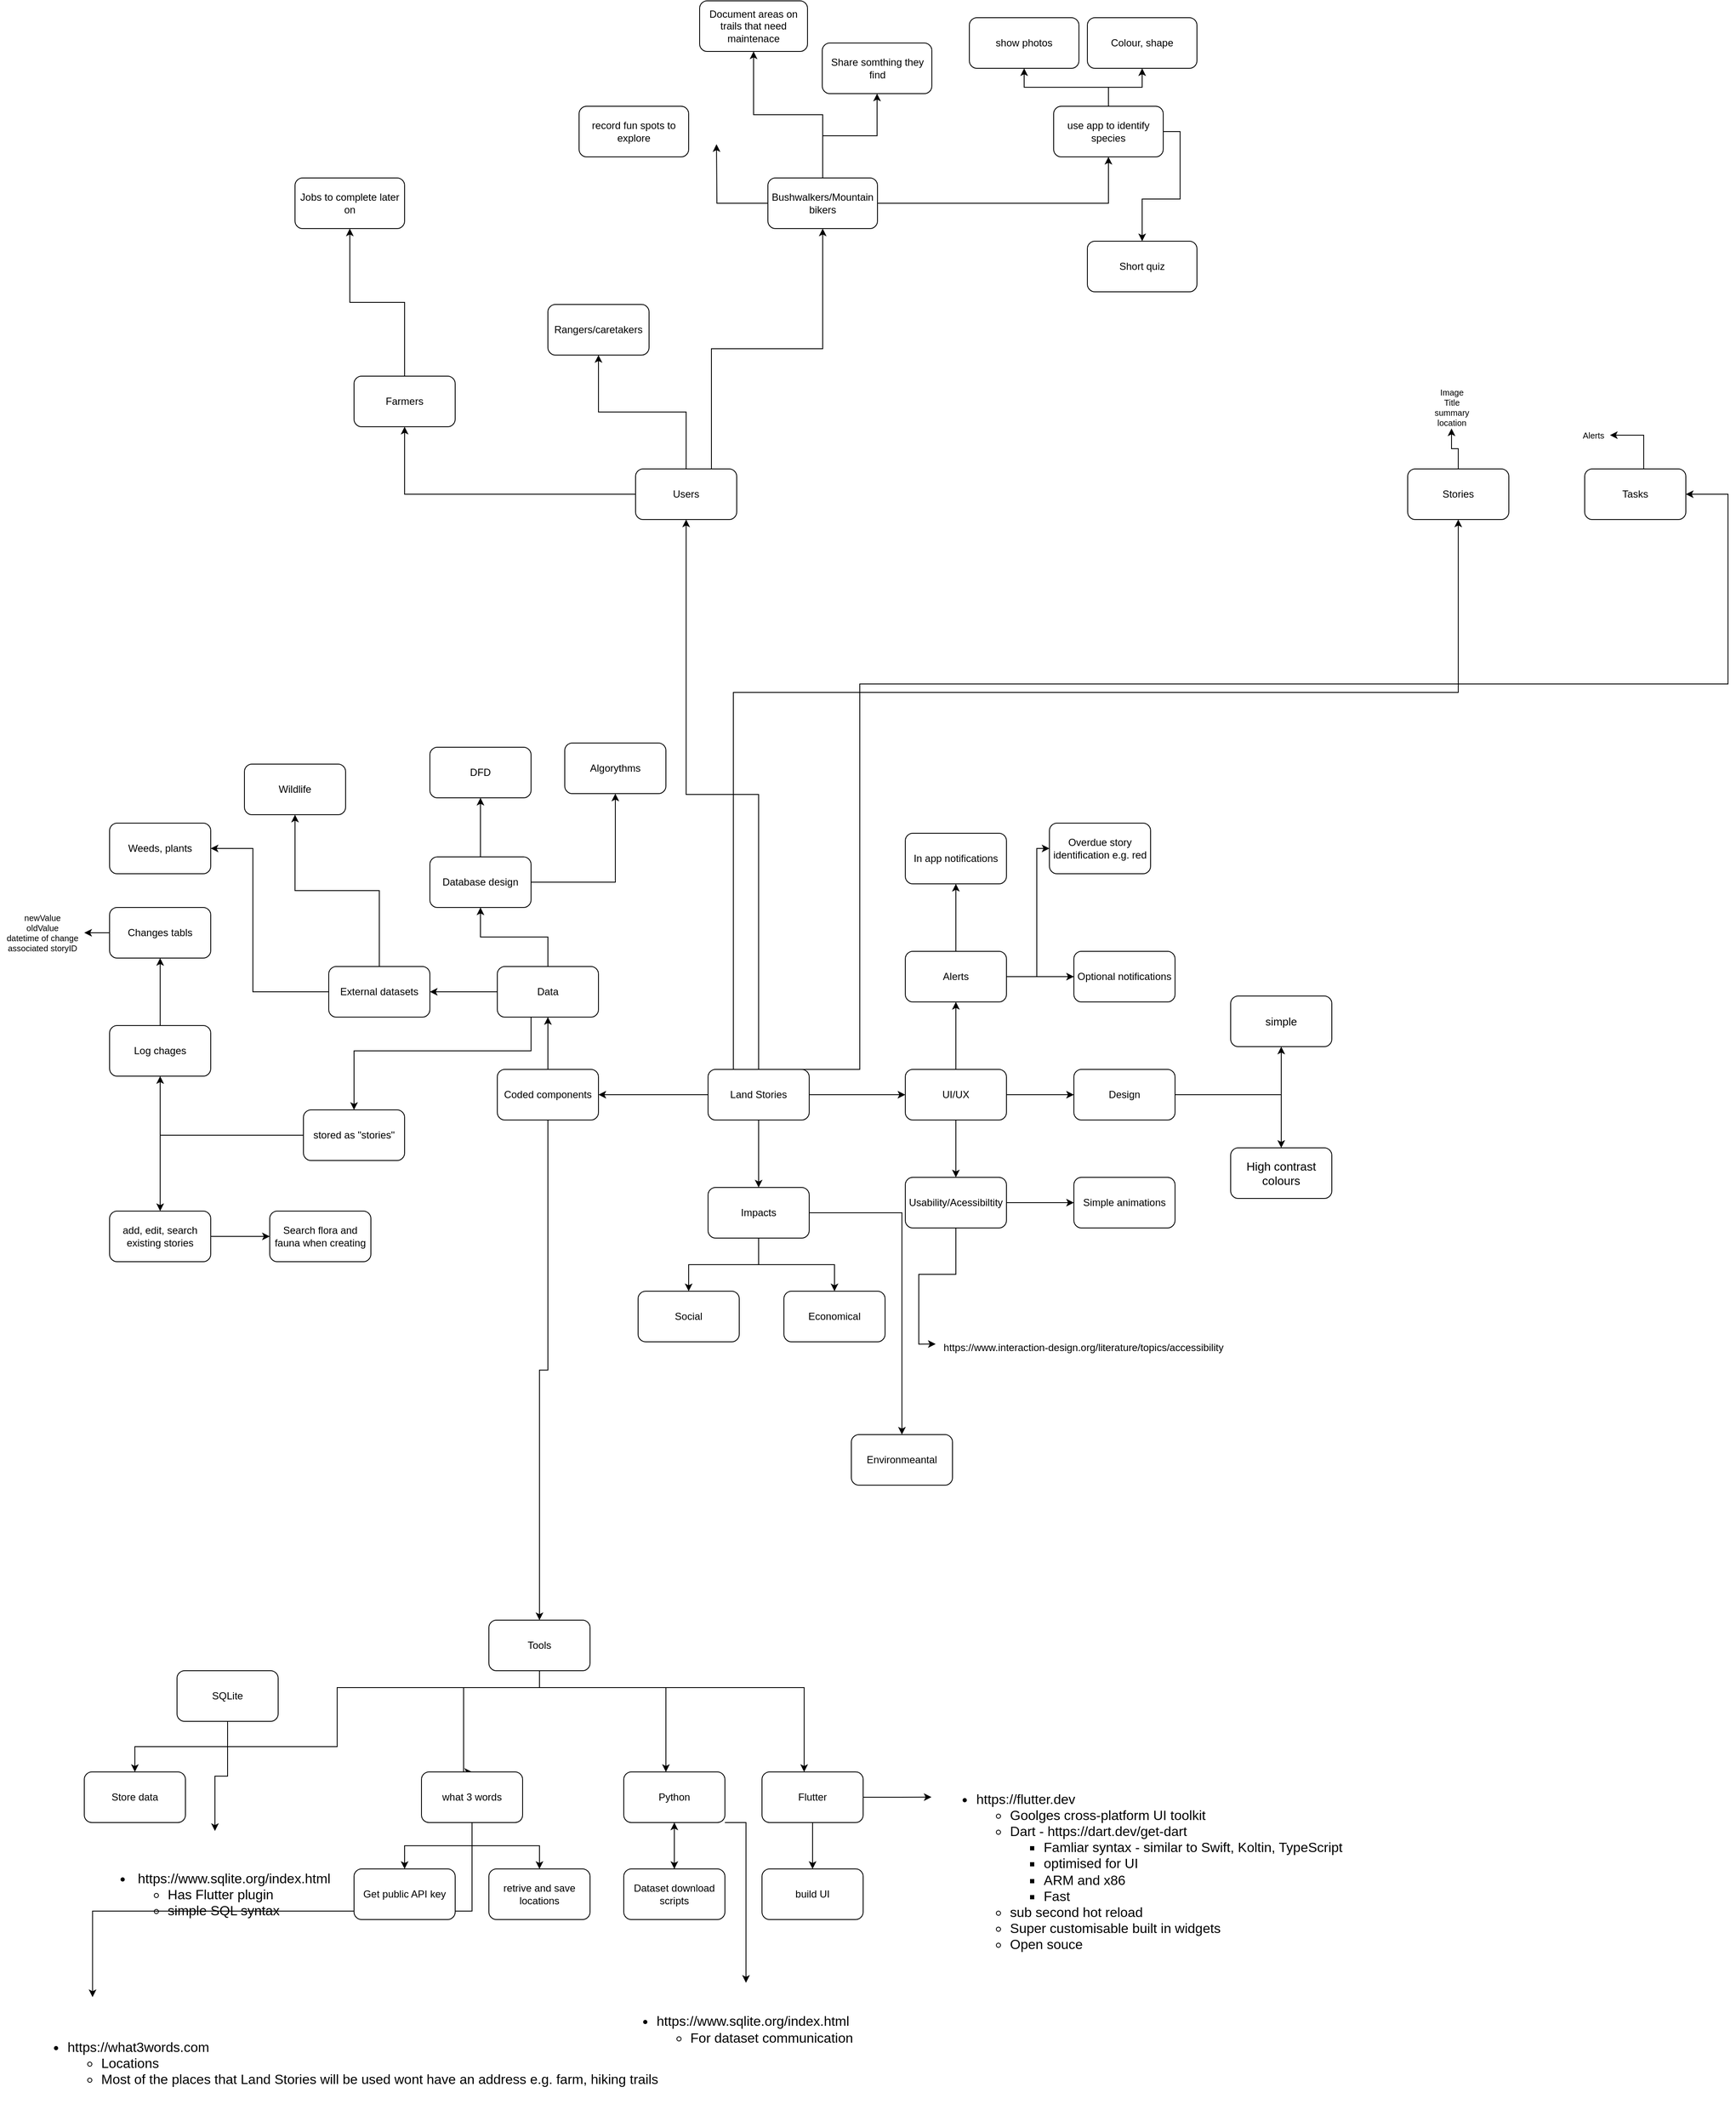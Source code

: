 <mxfile version="13.0.3" type="device" pages="5"><diagram id="VdAE440v6fBw9fUiV-Kr" name="mind map"><mxGraphModel dx="3930" dy="4294" grid="1" gridSize="10" guides="1" tooltips="1" connect="1" arrows="1" fold="1" page="1" pageScale="1" pageWidth="1654" pageHeight="1169" math="0" shadow="0"><root><mxCell id="0"/><mxCell id="1" parent="0"/><mxCell id="ZliujLWq445G92sJrThK-5" style="edgeStyle=orthogonalEdgeStyle;rounded=0;orthogonalLoop=1;jettySize=auto;html=1;exitX=0;exitY=0.5;exitDx=0;exitDy=0;" parent="1" source="ZliujLWq445G92sJrThK-1" target="ZliujLWq445G92sJrThK-2" edge="1"><mxGeometry relative="1" as="geometry"/></mxCell><mxCell id="lyBX6QRQTbX3e-x0OYiJ-10" value="" style="edgeStyle=orthogonalEdgeStyle;rounded=0;orthogonalLoop=1;jettySize=auto;html=1;" parent="1" source="ZliujLWq445G92sJrThK-1" target="lyBX6QRQTbX3e-x0OYiJ-9" edge="1"><mxGeometry relative="1" as="geometry"/></mxCell><mxCell id="lyBX6QRQTbX3e-x0OYiJ-22" value="" style="edgeStyle=orthogonalEdgeStyle;rounded=0;orthogonalLoop=1;jettySize=auto;html=1;" parent="1" source="ZliujLWq445G92sJrThK-1" target="lyBX6QRQTbX3e-x0OYiJ-21" edge="1"><mxGeometry relative="1" as="geometry"/></mxCell><mxCell id="60YDv30kssntWrUg3mDo-6" value="" style="edgeStyle=orthogonalEdgeStyle;rounded=0;orthogonalLoop=1;jettySize=auto;html=1;fontSize=31;" edge="1" parent="1" source="ZliujLWq445G92sJrThK-1" target="60YDv30kssntWrUg3mDo-5"><mxGeometry relative="1" as="geometry"/></mxCell><mxCell id="45ciji2Rpyy_sxDBc3eB-15" style="edgeStyle=orthogonalEdgeStyle;rounded=0;orthogonalLoop=1;jettySize=auto;html=1;exitX=0.25;exitY=0;exitDx=0;exitDy=0;entryX=0.5;entryY=1;entryDx=0;entryDy=0;fontSize=10;" edge="1" parent="1" source="ZliujLWq445G92sJrThK-1" target="45ciji2Rpyy_sxDBc3eB-7"><mxGeometry relative="1" as="geometry"><Array as="points"><mxPoint x="880" y="100"/><mxPoint x="1740" y="100"/></Array></mxGeometry></mxCell><mxCell id="45ciji2Rpyy_sxDBc3eB-16" style="edgeStyle=orthogonalEdgeStyle;rounded=0;orthogonalLoop=1;jettySize=auto;html=1;exitX=0.75;exitY=0;exitDx=0;exitDy=0;fontSize=10;" edge="1" parent="1" source="ZliujLWq445G92sJrThK-1" target="45ciji2Rpyy_sxDBc3eB-14"><mxGeometry relative="1" as="geometry"><Array as="points"><mxPoint x="1030" y="547"/><mxPoint x="1030" y="90"/><mxPoint x="2060" y="90"/></Array></mxGeometry></mxCell><mxCell id="ZliujLWq445G92sJrThK-1" value="Land Stories" style="rounded=1;whiteSpace=wrap;html=1;" parent="1" vertex="1"><mxGeometry x="850" y="547" width="120" height="60" as="geometry"/></mxCell><mxCell id="60YDv30kssntWrUg3mDo-9" value="" style="edgeStyle=orthogonalEdgeStyle;rounded=0;orthogonalLoop=1;jettySize=auto;html=1;fontSize=31;" edge="1" parent="1" source="60YDv30kssntWrUg3mDo-5" target="60YDv30kssntWrUg3mDo-8"><mxGeometry relative="1" as="geometry"/></mxCell><mxCell id="60YDv30kssntWrUg3mDo-13" value="" style="edgeStyle=orthogonalEdgeStyle;rounded=0;orthogonalLoop=1;jettySize=auto;html=1;fontSize=31;" edge="1" parent="1" source="60YDv30kssntWrUg3mDo-5" target="60YDv30kssntWrUg3mDo-12"><mxGeometry relative="1" as="geometry"/></mxCell><mxCell id="60YDv30kssntWrUg3mDo-15" value="" style="edgeStyle=orthogonalEdgeStyle;rounded=0;orthogonalLoop=1;jettySize=auto;html=1;fontSize=31;" edge="1" parent="1" source="60YDv30kssntWrUg3mDo-5" target="60YDv30kssntWrUg3mDo-14"><mxGeometry relative="1" as="geometry"/></mxCell><mxCell id="60YDv30kssntWrUg3mDo-5" value="Impacts" style="rounded=1;whiteSpace=wrap;html=1;" vertex="1" parent="1"><mxGeometry x="850" y="687" width="120" height="60" as="geometry"/></mxCell><mxCell id="60YDv30kssntWrUg3mDo-14" value="Environmeantal" style="rounded=1;whiteSpace=wrap;html=1;" vertex="1" parent="1"><mxGeometry x="1020" y="980" width="120" height="60" as="geometry"/></mxCell><mxCell id="60YDv30kssntWrUg3mDo-12" value="Economical" style="rounded=1;whiteSpace=wrap;html=1;" vertex="1" parent="1"><mxGeometry x="940" y="810" width="120" height="60" as="geometry"/></mxCell><mxCell id="60YDv30kssntWrUg3mDo-8" value="Social" style="rounded=1;whiteSpace=wrap;html=1;" vertex="1" parent="1"><mxGeometry x="767" y="810" width="120" height="60" as="geometry"/></mxCell><mxCell id="lyBX6QRQTbX3e-x0OYiJ-24" value="" style="edgeStyle=orthogonalEdgeStyle;rounded=0;orthogonalLoop=1;jettySize=auto;html=1;" parent="1" source="lyBX6QRQTbX3e-x0OYiJ-21" target="lyBX6QRQTbX3e-x0OYiJ-23" edge="1"><mxGeometry relative="1" as="geometry"/></mxCell><mxCell id="-0OE6a7l4JmswZclEUaE-2" value="" style="edgeStyle=orthogonalEdgeStyle;rounded=0;orthogonalLoop=1;jettySize=auto;html=1;" parent="1" source="lyBX6QRQTbX3e-x0OYiJ-21" target="-0OE6a7l4JmswZclEUaE-1" edge="1"><mxGeometry relative="1" as="geometry"/></mxCell><mxCell id="MaMbhNZLcsr_kQO8wYuy-2" value="" style="edgeStyle=orthogonalEdgeStyle;rounded=0;orthogonalLoop=1;jettySize=auto;html=1;" parent="1" source="lyBX6QRQTbX3e-x0OYiJ-21" target="MaMbhNZLcsr_kQO8wYuy-1" edge="1"><mxGeometry relative="1" as="geometry"/></mxCell><mxCell id="lyBX6QRQTbX3e-x0OYiJ-21" value="UI/UX" style="rounded=1;whiteSpace=wrap;html=1;" parent="1" vertex="1"><mxGeometry x="1084" y="547" width="120" height="60" as="geometry"/></mxCell><mxCell id="W_c3aF4_JRdfaUFFTZ4p-11" value="" style="edgeStyle=orthogonalEdgeStyle;rounded=0;orthogonalLoop=1;jettySize=auto;html=1;" parent="1" source="MaMbhNZLcsr_kQO8wYuy-1" target="W_c3aF4_JRdfaUFFTZ4p-10" edge="1"><mxGeometry relative="1" as="geometry"/></mxCell><mxCell id="tJkLuZPGg0BD5pyh7iub-2" value="" style="edgeStyle=orthogonalEdgeStyle;rounded=0;orthogonalLoop=1;jettySize=auto;html=1;" parent="1" source="MaMbhNZLcsr_kQO8wYuy-1" target="tJkLuZPGg0BD5pyh7iub-1" edge="1"><mxGeometry relative="1" as="geometry"/></mxCell><mxCell id="MaMbhNZLcsr_kQO8wYuy-1" value="Design" style="rounded=1;whiteSpace=wrap;html=1;" parent="1" vertex="1"><mxGeometry x="1284" y="547" width="120" height="60" as="geometry"/></mxCell><mxCell id="tJkLuZPGg0BD5pyh7iub-1" value="High contrast colours" style="rounded=1;whiteSpace=wrap;html=1;fontSize=14;" parent="1" vertex="1"><mxGeometry x="1470" y="640" width="120" height="60" as="geometry"/></mxCell><mxCell id="W_c3aF4_JRdfaUFFTZ4p-10" value="simple" style="rounded=1;whiteSpace=wrap;html=1;fontSize=13;" parent="1" vertex="1"><mxGeometry x="1470" y="460" width="120" height="60" as="geometry"/></mxCell><mxCell id="-0OE6a7l4JmswZclEUaE-4" value="" style="edgeStyle=orthogonalEdgeStyle;rounded=0;orthogonalLoop=1;jettySize=auto;html=1;" parent="1" source="-0OE6a7l4JmswZclEUaE-1" target="-0OE6a7l4JmswZclEUaE-3" edge="1"><mxGeometry relative="1" as="geometry"/></mxCell><mxCell id="45ciji2Rpyy_sxDBc3eB-4" value="" style="edgeStyle=orthogonalEdgeStyle;rounded=0;orthogonalLoop=1;jettySize=auto;html=1;fontSize=31;" edge="1" parent="1" source="-0OE6a7l4JmswZclEUaE-1" target="45ciji2Rpyy_sxDBc3eB-3"><mxGeometry relative="1" as="geometry"/></mxCell><mxCell id="45ciji2Rpyy_sxDBc3eB-6" value="" style="edgeStyle=orthogonalEdgeStyle;rounded=0;orthogonalLoop=1;jettySize=auto;html=1;fontSize=31;" edge="1" parent="1" source="-0OE6a7l4JmswZclEUaE-1" target="45ciji2Rpyy_sxDBc3eB-5"><mxGeometry relative="1" as="geometry"><Array as="points"><mxPoint x="1240" y="437"/><mxPoint x="1240" y="285"/></Array></mxGeometry></mxCell><mxCell id="-0OE6a7l4JmswZclEUaE-1" value="Alerts" style="rounded=1;whiteSpace=wrap;html=1;" parent="1" vertex="1"><mxGeometry x="1084" y="407" width="120" height="60" as="geometry"/></mxCell><mxCell id="45ciji2Rpyy_sxDBc3eB-5" value="Overdue story identification e.g. red" style="rounded=1;whiteSpace=wrap;html=1;" vertex="1" parent="1"><mxGeometry x="1255" y="255" width="120" height="60" as="geometry"/></mxCell><mxCell id="45ciji2Rpyy_sxDBc3eB-3" value="In app notifications" style="rounded=1;whiteSpace=wrap;html=1;" vertex="1" parent="1"><mxGeometry x="1084" y="267" width="120" height="60" as="geometry"/></mxCell><mxCell id="-0OE6a7l4JmswZclEUaE-3" value="Optional notifications" style="rounded=1;whiteSpace=wrap;html=1;" parent="1" vertex="1"><mxGeometry x="1284" y="407" width="120" height="60" as="geometry"/></mxCell><mxCell id="tJkLuZPGg0BD5pyh7iub-4" value="" style="edgeStyle=orthogonalEdgeStyle;rounded=0;orthogonalLoop=1;jettySize=auto;html=1;fontSize=13;" parent="1" source="lyBX6QRQTbX3e-x0OYiJ-23" target="tJkLuZPGg0BD5pyh7iub-3" edge="1"><mxGeometry relative="1" as="geometry"/></mxCell><mxCell id="60YDv30kssntWrUg3mDo-2" value="" style="edgeStyle=orthogonalEdgeStyle;rounded=0;orthogonalLoop=1;jettySize=auto;html=1;fontSize=31;entryX=0;entryY=0.553;entryDx=0;entryDy=0;entryPerimeter=0;" edge="1" parent="1" source="lyBX6QRQTbX3e-x0OYiJ-23" target="60YDv30kssntWrUg3mDo-3"><mxGeometry relative="1" as="geometry"><mxPoint x="1144" y="815" as="targetPoint"/></mxGeometry></mxCell><mxCell id="lyBX6QRQTbX3e-x0OYiJ-23" value="Usability/Acessibiltity" style="rounded=1;whiteSpace=wrap;html=1;" parent="1" vertex="1"><mxGeometry x="1084" y="675" width="120" height="60" as="geometry"/></mxCell><mxCell id="tJkLuZPGg0BD5pyh7iub-3" value="Simple animations" style="rounded=1;whiteSpace=wrap;html=1;" parent="1" vertex="1"><mxGeometry x="1284" y="675" width="120" height="60" as="geometry"/></mxCell><mxCell id="lyBX6QRQTbX3e-x0OYiJ-12" value="" style="edgeStyle=orthogonalEdgeStyle;rounded=0;orthogonalLoop=1;jettySize=auto;html=1;" parent="1" source="lyBX6QRQTbX3e-x0OYiJ-9" target="lyBX6QRQTbX3e-x0OYiJ-11" edge="1"><mxGeometry relative="1" as="geometry"/></mxCell><mxCell id="lyBX6QRQTbX3e-x0OYiJ-16" value="" style="edgeStyle=orthogonalEdgeStyle;rounded=0;orthogonalLoop=1;jettySize=auto;html=1;exitX=0.75;exitY=0;exitDx=0;exitDy=0;" parent="1" source="lyBX6QRQTbX3e-x0OYiJ-9" target="lyBX6QRQTbX3e-x0OYiJ-15" edge="1"><mxGeometry relative="1" as="geometry"><mxPoint x="794" y="-365" as="sourcePoint"/></mxGeometry></mxCell><mxCell id="lyBX6QRQTbX3e-x0OYiJ-26" value="" style="edgeStyle=orthogonalEdgeStyle;rounded=0;orthogonalLoop=1;jettySize=auto;html=1;" parent="1" source="lyBX6QRQTbX3e-x0OYiJ-9" target="lyBX6QRQTbX3e-x0OYiJ-25" edge="1"><mxGeometry relative="1" as="geometry"/></mxCell><mxCell id="lyBX6QRQTbX3e-x0OYiJ-9" value="Users" style="rounded=1;whiteSpace=wrap;html=1;" parent="1" vertex="1"><mxGeometry x="764" y="-165" width="120" height="60" as="geometry"/></mxCell><mxCell id="lyBX6QRQTbX3e-x0OYiJ-25" value="Rangers/caretakers" style="rounded=1;whiteSpace=wrap;html=1;" parent="1" vertex="1"><mxGeometry x="660" y="-360" width="120" height="60" as="geometry"/></mxCell><mxCell id="lyBX6QRQTbX3e-x0OYiJ-18" value="" style="edgeStyle=orthogonalEdgeStyle;rounded=0;orthogonalLoop=1;jettySize=auto;html=1;" parent="1" source="lyBX6QRQTbX3e-x0OYiJ-15" edge="1"><mxGeometry relative="1" as="geometry"><mxPoint x="860" y="-550" as="targetPoint"/></mxGeometry></mxCell><mxCell id="lyBX6QRQTbX3e-x0OYiJ-20" value="" style="edgeStyle=orthogonalEdgeStyle;rounded=0;orthogonalLoop=1;jettySize=auto;html=1;" parent="1" source="lyBX6QRQTbX3e-x0OYiJ-15" target="lyBX6QRQTbX3e-x0OYiJ-19" edge="1"><mxGeometry relative="1" as="geometry"/></mxCell><mxCell id="lyBX6QRQTbX3e-x0OYiJ-30" value="" style="edgeStyle=orthogonalEdgeStyle;rounded=0;orthogonalLoop=1;jettySize=auto;html=1;" parent="1" source="lyBX6QRQTbX3e-x0OYiJ-15" target="lyBX6QRQTbX3e-x0OYiJ-29" edge="1"><mxGeometry relative="1" as="geometry"/></mxCell><mxCell id="Hib6WsA0PBvHxR4AJHVF-2" value="" style="edgeStyle=orthogonalEdgeStyle;rounded=0;orthogonalLoop=1;jettySize=auto;html=1;" parent="1" source="lyBX6QRQTbX3e-x0OYiJ-15" target="Hib6WsA0PBvHxR4AJHVF-1" edge="1"><mxGeometry relative="1" as="geometry"/></mxCell><mxCell id="lyBX6QRQTbX3e-x0OYiJ-15" value="Bushwalkers/Mountain bikers" style="rounded=1;whiteSpace=wrap;html=1;" parent="1" vertex="1"><mxGeometry x="921" y="-510" width="130" height="60" as="geometry"/></mxCell><mxCell id="Hib6WsA0PBvHxR4AJHVF-4" value="" style="edgeStyle=orthogonalEdgeStyle;rounded=0;orthogonalLoop=1;jettySize=auto;html=1;" parent="1" source="Hib6WsA0PBvHxR4AJHVF-1" target="Hib6WsA0PBvHxR4AJHVF-3" edge="1"><mxGeometry relative="1" as="geometry"/></mxCell><mxCell id="Hib6WsA0PBvHxR4AJHVF-7" value="" style="edgeStyle=orthogonalEdgeStyle;rounded=0;orthogonalLoop=1;jettySize=auto;html=1;" parent="1" source="Hib6WsA0PBvHxR4AJHVF-1" target="Hib6WsA0PBvHxR4AJHVF-6" edge="1"><mxGeometry relative="1" as="geometry"/></mxCell><mxCell id="Hib6WsA0PBvHxR4AJHVF-9" value="" style="edgeStyle=orthogonalEdgeStyle;rounded=0;orthogonalLoop=1;jettySize=auto;html=1;" parent="1" source="Hib6WsA0PBvHxR4AJHVF-1" target="Hib6WsA0PBvHxR4AJHVF-8" edge="1"><mxGeometry relative="1" as="geometry"><Array as="points"><mxPoint x="1410" y="-565"/><mxPoint x="1410" y="-485"/><mxPoint x="1365" y="-485"/></Array></mxGeometry></mxCell><mxCell id="Hib6WsA0PBvHxR4AJHVF-1" value="use app to identify species" style="rounded=1;whiteSpace=wrap;html=1;" parent="1" vertex="1"><mxGeometry x="1260" y="-595" width="130" height="60" as="geometry"/></mxCell><mxCell id="Hib6WsA0PBvHxR4AJHVF-8" value="Short quiz" style="rounded=1;whiteSpace=wrap;html=1;" parent="1" vertex="1"><mxGeometry x="1300" y="-435" width="130" height="60" as="geometry"/></mxCell><mxCell id="Hib6WsA0PBvHxR4AJHVF-6" value="show photos" style="rounded=1;whiteSpace=wrap;html=1;" parent="1" vertex="1"><mxGeometry x="1160" y="-700" width="130" height="60" as="geometry"/></mxCell><mxCell id="Hib6WsA0PBvHxR4AJHVF-3" value="Colour, shape" style="rounded=1;whiteSpace=wrap;html=1;" parent="1" vertex="1"><mxGeometry x="1300" y="-700" width="130" height="60" as="geometry"/></mxCell><mxCell id="lyBX6QRQTbX3e-x0OYiJ-29" value="Document areas on trails that need maintenace" style="rounded=1;whiteSpace=wrap;html=1;" parent="1" vertex="1"><mxGeometry x="840" y="-720" width="128" height="60" as="geometry"/></mxCell><mxCell id="lyBX6QRQTbX3e-x0OYiJ-19" value="Share somthing they find" style="rounded=1;whiteSpace=wrap;html=1;" parent="1" vertex="1"><mxGeometry x="985.5" y="-670" width="130" height="60" as="geometry"/></mxCell><mxCell id="lyBX6QRQTbX3e-x0OYiJ-17" value="record fun spots to explore" style="rounded=1;whiteSpace=wrap;html=1;" parent="1" vertex="1"><mxGeometry x="697" y="-595" width="130" height="60" as="geometry"/></mxCell><mxCell id="lyBX6QRQTbX3e-x0OYiJ-14" value="" style="edgeStyle=orthogonalEdgeStyle;rounded=0;orthogonalLoop=1;jettySize=auto;html=1;" parent="1" source="lyBX6QRQTbX3e-x0OYiJ-11" target="lyBX6QRQTbX3e-x0OYiJ-13" edge="1"><mxGeometry relative="1" as="geometry"/></mxCell><mxCell id="lyBX6QRQTbX3e-x0OYiJ-11" value="Farmers" style="rounded=1;whiteSpace=wrap;html=1;" parent="1" vertex="1"><mxGeometry x="430" y="-275" width="120" height="60" as="geometry"/></mxCell><mxCell id="lyBX6QRQTbX3e-x0OYiJ-13" value="Jobs to complete later on" style="rounded=1;whiteSpace=wrap;html=1;" parent="1" vertex="1"><mxGeometry x="360" y="-510" width="130" height="60" as="geometry"/></mxCell><mxCell id="ZliujLWq445G92sJrThK-7" style="edgeStyle=orthogonalEdgeStyle;rounded=0;orthogonalLoop=1;jettySize=auto;html=1;exitX=0.5;exitY=0;exitDx=0;exitDy=0;entryX=0.5;entryY=1;entryDx=0;entryDy=0;" parent="1" source="ZliujLWq445G92sJrThK-2" target="ZliujLWq445G92sJrThK-6" edge="1"><mxGeometry relative="1" as="geometry"/></mxCell><mxCell id="ZliujLWq445G92sJrThK-9" style="edgeStyle=orthogonalEdgeStyle;rounded=0;orthogonalLoop=1;jettySize=auto;html=1;exitX=0.5;exitY=1;exitDx=0;exitDy=0;entryX=0.5;entryY=0;entryDx=0;entryDy=0;" parent="1" source="ZliujLWq445G92sJrThK-2" target="ZliujLWq445G92sJrThK-8" edge="1"><mxGeometry relative="1" as="geometry"/></mxCell><mxCell id="ZliujLWq445G92sJrThK-2" value="Coded components" style="rounded=1;whiteSpace=wrap;html=1;" parent="1" vertex="1"><mxGeometry x="600" y="547" width="120" height="60" as="geometry"/></mxCell><mxCell id="ZliujLWq445G92sJrThK-18" style="edgeStyle=orthogonalEdgeStyle;rounded=0;orthogonalLoop=1;jettySize=auto;html=1;exitX=0.5;exitY=0;exitDx=0;exitDy=0;entryX=0.5;entryY=1;entryDx=0;entryDy=0;" parent="1" source="ZliujLWq445G92sJrThK-6" target="ZliujLWq445G92sJrThK-17" edge="1"><mxGeometry relative="1" as="geometry"/></mxCell><mxCell id="d91gGOzx_mSYo46jWZLX-2" value="" style="edgeStyle=orthogonalEdgeStyle;rounded=0;orthogonalLoop=1;jettySize=auto;html=1;" parent="1" source="ZliujLWq445G92sJrThK-6" target="d91gGOzx_mSYo46jWZLX-1" edge="1"><mxGeometry relative="1" as="geometry"/></mxCell><mxCell id="MaMbhNZLcsr_kQO8wYuy-10" value="" style="edgeStyle=orthogonalEdgeStyle;rounded=0;orthogonalLoop=1;jettySize=auto;html=1;" parent="1" source="ZliujLWq445G92sJrThK-6" target="MaMbhNZLcsr_kQO8wYuy-9" edge="1"><mxGeometry relative="1" as="geometry"><Array as="points"><mxPoint x="640" y="525"/><mxPoint x="430" y="525"/></Array></mxGeometry></mxCell><mxCell id="ZliujLWq445G92sJrThK-6" value="Data" style="rounded=1;whiteSpace=wrap;html=1;" parent="1" vertex="1"><mxGeometry x="600" y="425" width="120" height="60" as="geometry"/></mxCell><mxCell id="MaMbhNZLcsr_kQO8wYuy-12" value="" style="edgeStyle=orthogonalEdgeStyle;rounded=0;orthogonalLoop=1;jettySize=auto;html=1;" parent="1" source="MaMbhNZLcsr_kQO8wYuy-9" target="MaMbhNZLcsr_kQO8wYuy-11" edge="1"><mxGeometry relative="1" as="geometry"/></mxCell><mxCell id="W_c3aF4_JRdfaUFFTZ4p-2" value="" style="edgeStyle=orthogonalEdgeStyle;rounded=0;orthogonalLoop=1;jettySize=auto;html=1;" parent="1" source="MaMbhNZLcsr_kQO8wYuy-9" target="W_c3aF4_JRdfaUFFTZ4p-1" edge="1"><mxGeometry relative="1" as="geometry"/></mxCell><mxCell id="MaMbhNZLcsr_kQO8wYuy-9" value="stored as &quot;stories&quot;" style="rounded=1;whiteSpace=wrap;html=1;" parent="1" vertex="1"><mxGeometry x="370" y="595" width="120" height="60" as="geometry"/></mxCell><mxCell id="W_c3aF4_JRdfaUFFTZ4p-8" value="" style="edgeStyle=orthogonalEdgeStyle;rounded=0;orthogonalLoop=1;jettySize=auto;html=1;" parent="1" source="W_c3aF4_JRdfaUFFTZ4p-1" target="W_c3aF4_JRdfaUFFTZ4p-7" edge="1"><mxGeometry relative="1" as="geometry"/></mxCell><mxCell id="W_c3aF4_JRdfaUFFTZ4p-1" value="add, edit, search existing stories" style="rounded=1;whiteSpace=wrap;html=1;" parent="1" vertex="1"><mxGeometry x="140" y="715" width="120" height="60" as="geometry"/></mxCell><mxCell id="W_c3aF4_JRdfaUFFTZ4p-7" value="Search flora and fauna when creating" style="rounded=1;whiteSpace=wrap;html=1;" parent="1" vertex="1"><mxGeometry x="330" y="715" width="120" height="60" as="geometry"/></mxCell><mxCell id="45ciji2Rpyy_sxDBc3eB-9" value="" style="edgeStyle=orthogonalEdgeStyle;rounded=0;orthogonalLoop=1;jettySize=auto;html=1;fontSize=31;" edge="1" parent="1" source="MaMbhNZLcsr_kQO8wYuy-11" target="45ciji2Rpyy_sxDBc3eB-8"><mxGeometry relative="1" as="geometry"/></mxCell><mxCell id="MaMbhNZLcsr_kQO8wYuy-11" value="Log chages" style="rounded=1;whiteSpace=wrap;html=1;" parent="1" vertex="1"><mxGeometry x="140" y="495" width="120" height="60" as="geometry"/></mxCell><mxCell id="45ciji2Rpyy_sxDBc3eB-11" style="edgeStyle=orthogonalEdgeStyle;rounded=0;orthogonalLoop=1;jettySize=auto;html=1;exitX=0;exitY=0.5;exitDx=0;exitDy=0;fontSize=10;" edge="1" parent="1" source="45ciji2Rpyy_sxDBc3eB-8" target="45ciji2Rpyy_sxDBc3eB-10"><mxGeometry relative="1" as="geometry"/></mxCell><mxCell id="45ciji2Rpyy_sxDBc3eB-8" value="Changes tabls" style="rounded=1;whiteSpace=wrap;html=1;" vertex="1" parent="1"><mxGeometry x="140" y="355" width="120" height="60" as="geometry"/></mxCell><mxCell id="_e0RGo9Pb8kLAit0NjBA-2" value="" style="edgeStyle=orthogonalEdgeStyle;rounded=0;orthogonalLoop=1;jettySize=auto;html=1;" parent="1" source="d91gGOzx_mSYo46jWZLX-1" target="_e0RGo9Pb8kLAit0NjBA-1" edge="1"><mxGeometry relative="1" as="geometry"/></mxCell><mxCell id="_e0RGo9Pb8kLAit0NjBA-4" value="" style="edgeStyle=orthogonalEdgeStyle;rounded=0;orthogonalLoop=1;jettySize=auto;html=1;" parent="1" source="d91gGOzx_mSYo46jWZLX-1" target="_e0RGo9Pb8kLAit0NjBA-3" edge="1"><mxGeometry relative="1" as="geometry"><Array as="points"><mxPoint x="310" y="455"/><mxPoint x="310" y="285"/></Array></mxGeometry></mxCell><mxCell id="d91gGOzx_mSYo46jWZLX-1" value="External datasets" style="rounded=1;whiteSpace=wrap;html=1;" parent="1" vertex="1"><mxGeometry x="400" y="425" width="120" height="60" as="geometry"/></mxCell><mxCell id="_e0RGo9Pb8kLAit0NjBA-3" value="Weeds, plants" style="rounded=1;whiteSpace=wrap;html=1;" parent="1" vertex="1"><mxGeometry x="140" y="255" width="120" height="60" as="geometry"/></mxCell><mxCell id="_e0RGo9Pb8kLAit0NjBA-1" value="Wildlife" style="rounded=1;whiteSpace=wrap;html=1;" parent="1" vertex="1"><mxGeometry x="300" y="185" width="120" height="60" as="geometry"/></mxCell><mxCell id="ZliujLWq445G92sJrThK-11" style="edgeStyle=orthogonalEdgeStyle;rounded=0;orthogonalLoop=1;jettySize=auto;html=1;exitX=0.5;exitY=1;exitDx=0;exitDy=0;entryX=0.5;entryY=0;entryDx=0;entryDy=0;" parent="1" source="ZliujLWq445G92sJrThK-8" target="ZliujLWq445G92sJrThK-10" edge="1"><mxGeometry relative="1" as="geometry"><Array as="points"><mxPoint x="650" y="1280"/><mxPoint x="560" y="1280"/><mxPoint x="560" y="1380"/></Array></mxGeometry></mxCell><mxCell id="ZliujLWq445G92sJrThK-22" style="edgeStyle=orthogonalEdgeStyle;rounded=0;orthogonalLoop=1;jettySize=auto;html=1;exitX=0.5;exitY=1;exitDx=0;exitDy=0;" parent="1" source="ZliujLWq445G92sJrThK-8" target="ZliujLWq445G92sJrThK-12" edge="1"><mxGeometry relative="1" as="geometry"><Array as="points"><mxPoint x="650" y="1280"/><mxPoint x="800" y="1280"/></Array></mxGeometry></mxCell><mxCell id="lyBX6QRQTbX3e-x0OYiJ-2" style="edgeStyle=orthogonalEdgeStyle;rounded=0;orthogonalLoop=1;jettySize=auto;html=1;exitX=0.5;exitY=1;exitDx=0;exitDy=0;" parent="1" source="ZliujLWq445G92sJrThK-8" target="lyBX6QRQTbX3e-x0OYiJ-1" edge="1"><mxGeometry relative="1" as="geometry"><Array as="points"><mxPoint x="650" y="1280"/><mxPoint x="964" y="1280"/></Array></mxGeometry></mxCell><mxCell id="lyBX6QRQTbX3e-x0OYiJ-6" style="edgeStyle=orthogonalEdgeStyle;rounded=0;orthogonalLoop=1;jettySize=auto;html=1;exitX=0.5;exitY=1;exitDx=0;exitDy=0;entryX=0.5;entryY=0;entryDx=0;entryDy=0;" parent="1" source="ZliujLWq445G92sJrThK-8" target="lyBX6QRQTbX3e-x0OYiJ-3" edge="1"><mxGeometry relative="1" as="geometry"><Array as="points"><mxPoint x="650" y="1280"/><mxPoint x="410" y="1280"/><mxPoint x="410" y="1350"/><mxPoint x="280" y="1350"/></Array></mxGeometry></mxCell><mxCell id="ZliujLWq445G92sJrThK-8" value="Tools" style="rounded=1;whiteSpace=wrap;html=1;" parent="1" vertex="1"><mxGeometry x="590" y="1200" width="120" height="60" as="geometry"/></mxCell><mxCell id="ZliujLWq445G92sJrThK-14" style="edgeStyle=orthogonalEdgeStyle;rounded=0;orthogonalLoop=1;jettySize=auto;html=1;exitX=0.5;exitY=1;exitDx=0;exitDy=0;entryX=0.5;entryY=0;entryDx=0;entryDy=0;" parent="1" source="ZliujLWq445G92sJrThK-10" target="ZliujLWq445G92sJrThK-13" edge="1"><mxGeometry relative="1" as="geometry"/></mxCell><mxCell id="ZliujLWq445G92sJrThK-16" style="edgeStyle=orthogonalEdgeStyle;rounded=0;orthogonalLoop=1;jettySize=auto;html=1;exitX=0.5;exitY=1;exitDx=0;exitDy=0;" parent="1" source="ZliujLWq445G92sJrThK-10" target="ZliujLWq445G92sJrThK-15" edge="1"><mxGeometry relative="1" as="geometry"/></mxCell><mxCell id="gQfI_61uN6XDGbyvNYJO-3" value="" style="edgeStyle=orthogonalEdgeStyle;rounded=0;orthogonalLoop=1;jettySize=auto;html=1;fontSize=31;entryX=0.105;entryY=-0.02;entryDx=0;entryDy=0;entryPerimeter=0;" edge="1" parent="1" source="ZliujLWq445G92sJrThK-10" target="gQfI_61uN6XDGbyvNYJO-4"><mxGeometry relative="1" as="geometry"><mxPoint x="570" y="1660" as="targetPoint"/></mxGeometry></mxCell><mxCell id="ZliujLWq445G92sJrThK-10" value="what 3 words" style="rounded=1;whiteSpace=wrap;html=1;" parent="1" vertex="1"><mxGeometry x="510" y="1380" width="120" height="60" as="geometry"/></mxCell><mxCell id="MaMbhNZLcsr_kQO8wYuy-4" value="" style="edgeStyle=orthogonalEdgeStyle;rounded=0;orthogonalLoop=1;jettySize=auto;html=1;" parent="1" source="ZliujLWq445G92sJrThK-12" target="MaMbhNZLcsr_kQO8wYuy-3" edge="1"><mxGeometry relative="1" as="geometry"/></mxCell><mxCell id="YTnZgNnpiwpH6r4z69q--3" style="edgeStyle=orthogonalEdgeStyle;rounded=0;orthogonalLoop=1;jettySize=auto;html=1;exitX=1;exitY=1;exitDx=0;exitDy=0;fontSize=31;" edge="1" parent="1" source="ZliujLWq445G92sJrThK-12" target="YTnZgNnpiwpH6r4z69q--2"><mxGeometry relative="1" as="geometry"><Array as="points"><mxPoint x="895" y="1440"/></Array></mxGeometry></mxCell><mxCell id="ZliujLWq445G92sJrThK-12" value="Python" style="rounded=1;whiteSpace=wrap;html=1;" parent="1" vertex="1"><mxGeometry x="750" y="1380" width="120" height="60" as="geometry"/></mxCell><mxCell id="YTnZgNnpiwpH6r4z69q--1" value="" style="edgeStyle=orthogonalEdgeStyle;rounded=0;orthogonalLoop=1;jettySize=auto;html=1;fontSize=31;" edge="1" parent="1" source="MaMbhNZLcsr_kQO8wYuy-3" target="ZliujLWq445G92sJrThK-12"><mxGeometry relative="1" as="geometry"/></mxCell><mxCell id="MaMbhNZLcsr_kQO8wYuy-3" value="Dataset download scripts" style="rounded=1;whiteSpace=wrap;html=1;" parent="1" vertex="1"><mxGeometry x="750" y="1495" width="120" height="60" as="geometry"/></mxCell><mxCell id="ZliujLWq445G92sJrThK-13" value="Get public API key" style="rounded=1;whiteSpace=wrap;html=1;" parent="1" vertex="1"><mxGeometry x="430" y="1495" width="120" height="60" as="geometry"/></mxCell><mxCell id="ZliujLWq445G92sJrThK-15" value="retrive and save locations" style="rounded=1;whiteSpace=wrap;html=1;" parent="1" vertex="1"><mxGeometry x="590" y="1495" width="120" height="60" as="geometry"/></mxCell><mxCell id="ZliujLWq445G92sJrThK-20" style="edgeStyle=orthogonalEdgeStyle;rounded=0;orthogonalLoop=1;jettySize=auto;html=1;exitX=0.5;exitY=0;exitDx=0;exitDy=0;entryX=0.5;entryY=1;entryDx=0;entryDy=0;" parent="1" source="ZliujLWq445G92sJrThK-17" target="ZliujLWq445G92sJrThK-19" edge="1"><mxGeometry relative="1" as="geometry"/></mxCell><mxCell id="45ciji2Rpyy_sxDBc3eB-13" value="" style="edgeStyle=orthogonalEdgeStyle;rounded=0;orthogonalLoop=1;jettySize=auto;html=1;fontSize=10;" edge="1" parent="1" source="ZliujLWq445G92sJrThK-17" target="45ciji2Rpyy_sxDBc3eB-12"><mxGeometry relative="1" as="geometry"/></mxCell><mxCell id="ZliujLWq445G92sJrThK-17" value="Database design" style="rounded=1;whiteSpace=wrap;html=1;" parent="1" vertex="1"><mxGeometry x="520" y="295" width="120" height="60" as="geometry"/></mxCell><mxCell id="45ciji2Rpyy_sxDBc3eB-12" value="Algorythms" style="rounded=1;whiteSpace=wrap;html=1;" vertex="1" parent="1"><mxGeometry x="680" y="160" width="120" height="60" as="geometry"/></mxCell><mxCell id="ZliujLWq445G92sJrThK-19" value="DFD" style="rounded=1;whiteSpace=wrap;html=1;" parent="1" vertex="1"><mxGeometry x="520" y="165" width="120" height="60" as="geometry"/></mxCell><mxCell id="MaMbhNZLcsr_kQO8wYuy-8" value="" style="edgeStyle=orthogonalEdgeStyle;rounded=0;orthogonalLoop=1;jettySize=auto;html=1;" parent="1" source="lyBX6QRQTbX3e-x0OYiJ-1" target="MaMbhNZLcsr_kQO8wYuy-7" edge="1"><mxGeometry relative="1" as="geometry"/></mxCell><mxCell id="h0FsT3utdkWSg2YzU1Qa-2" value="" style="edgeStyle=orthogonalEdgeStyle;rounded=0;orthogonalLoop=1;jettySize=auto;html=1;fontSize=31;entryX=-0.01;entryY=0.285;entryDx=0;entryDy=0;entryPerimeter=0;" edge="1" parent="1" source="lyBX6QRQTbX3e-x0OYiJ-1" target="h0FsT3utdkWSg2YzU1Qa-3"><mxGeometry relative="1" as="geometry"><mxPoint x="1114" y="1410" as="targetPoint"/></mxGeometry></mxCell><mxCell id="lyBX6QRQTbX3e-x0OYiJ-1" value="Flutter" style="rounded=1;whiteSpace=wrap;html=1;" parent="1" vertex="1"><mxGeometry x="914" y="1380" width="120" height="60" as="geometry"/></mxCell><mxCell id="MaMbhNZLcsr_kQO8wYuy-7" value="build UI" style="rounded=1;whiteSpace=wrap;html=1;" parent="1" vertex="1"><mxGeometry x="914" y="1495" width="120" height="60" as="geometry"/></mxCell><mxCell id="MaMbhNZLcsr_kQO8wYuy-6" value="" style="edgeStyle=orthogonalEdgeStyle;rounded=0;orthogonalLoop=1;jettySize=auto;html=1;" parent="1" source="lyBX6QRQTbX3e-x0OYiJ-3" target="MaMbhNZLcsr_kQO8wYuy-5" edge="1"><mxGeometry relative="1" as="geometry"><Array as="points"><mxPoint x="280" y="1350"/><mxPoint x="170" y="1350"/></Array></mxGeometry></mxCell><mxCell id="oigDLwJbwtXZZ-lzStgK-2" style="edgeStyle=orthogonalEdgeStyle;rounded=0;orthogonalLoop=1;jettySize=auto;html=1;exitX=0.75;exitY=1;exitDx=0;exitDy=0;fontSize=31;" edge="1" parent="1" source="lyBX6QRQTbX3e-x0OYiJ-3" target="oigDLwJbwtXZZ-lzStgK-1"><mxGeometry relative="1" as="geometry"><Array as="points"><mxPoint x="280" y="1320"/><mxPoint x="280" y="1385"/><mxPoint x="265" y="1385"/></Array></mxGeometry></mxCell><mxCell id="lyBX6QRQTbX3e-x0OYiJ-3" value="SQLite" style="rounded=1;whiteSpace=wrap;html=1;" parent="1" vertex="1"><mxGeometry x="220" y="1260" width="120" height="60" as="geometry"/></mxCell><mxCell id="MaMbhNZLcsr_kQO8wYuy-5" value="Store data" style="rounded=1;whiteSpace=wrap;html=1;" parent="1" vertex="1"><mxGeometry x="110" y="1380" width="120" height="60" as="geometry"/></mxCell><mxCell id="gQfI_61uN6XDGbyvNYJO-4" value="&lt;ul style=&quot;font-size: 16px&quot;&gt;&lt;li style=&quot;text-align: left&quot;&gt;https://what3words.com&lt;/li&gt;&lt;ul&gt;&lt;li style=&quot;text-align: left&quot;&gt;Locations&lt;/li&gt;&lt;li style=&quot;text-align: left&quot;&gt;Most of the places that Land Stories will be used wont have an address e.g. farm, hiking trails&lt;/li&gt;&lt;/ul&gt;&lt;/ul&gt;" style="text;html=1;align=center;verticalAlign=middle;resizable=0;points=[];autosize=1;fontSize=31;" vertex="1" parent="1"><mxGeometry x="40" y="1650" width="760" height="150" as="geometry"/></mxCell><mxCell id="h0FsT3utdkWSg2YzU1Qa-3" value="&lt;ul style=&quot;font-size: 16px&quot;&gt;&lt;li style=&quot;text-align: left&quot;&gt;https://flutter.dev&lt;/li&gt;&lt;ul&gt;&lt;li style=&quot;text-align: left&quot;&gt;Goolges cross-platform UI toolkit&lt;/li&gt;&lt;li style=&quot;text-align: left&quot;&gt;Dart -&amp;nbsp;https://dart.dev/get-dart&lt;/li&gt;&lt;ul&gt;&lt;li style=&quot;text-align: left&quot;&gt;Famliar syntax - similar to Swift, Koltin, TypeScript&lt;/li&gt;&lt;li style=&quot;text-align: left&quot;&gt;optimised for UI&lt;/li&gt;&lt;li style=&quot;text-align: left&quot;&gt;ARM and x86&lt;/li&gt;&lt;li style=&quot;text-align: left&quot;&gt;Fast&lt;/li&gt;&lt;/ul&gt;&lt;li style=&quot;text-align: left&quot;&gt;sub second hot reload&lt;/li&gt;&lt;li style=&quot;text-align: left&quot;&gt;Super customisable built in widgets&lt;/li&gt;&lt;li style=&quot;text-align: left&quot;&gt;Open souce&lt;/li&gt;&lt;/ul&gt;&lt;/ul&gt;" style="text;html=1;align=center;verticalAlign=middle;resizable=0;points=[];autosize=1;fontSize=31;" vertex="1" parent="1"><mxGeometry x="1120" y="1293" width="490" height="410" as="geometry"/></mxCell><mxCell id="YTnZgNnpiwpH6r4z69q--2" value="&lt;ul style=&quot;font-size: 16px&quot;&gt;&lt;li style=&quot;text-align: left&quot;&gt;https://www.sqlite.org/index.html&lt;/li&gt;&lt;ul&gt;&lt;li style=&quot;text-align: left&quot;&gt;For dataset communication&lt;/li&gt;&lt;/ul&gt;&lt;/ul&gt;" style="text;html=1;align=center;verticalAlign=middle;resizable=0;points=[];autosize=1;fontSize=31;" vertex="1" parent="1"><mxGeometry x="740" y="1630" width="290" height="110" as="geometry"/></mxCell><mxCell id="oigDLwJbwtXZZ-lzStgK-1" value="&lt;ul style=&quot;font-size: 16px&quot;&gt;&lt;li style=&quot;text-align: left&quot;&gt;&amp;nbsp;https://www.sqlite.org/index.html&lt;/li&gt;&lt;ul&gt;&lt;li style=&quot;text-align: left&quot;&gt;Has Flutter plugin&lt;/li&gt;&lt;li style=&quot;text-align: left&quot;&gt;simple SQL syntax&lt;/li&gt;&lt;/ul&gt;&lt;/ul&gt;" style="text;html=1;align=center;verticalAlign=middle;resizable=0;points=[];autosize=1;fontSize=31;" vertex="1" parent="1"><mxGeometry x="120" y="1450" width="290" height="150" as="geometry"/></mxCell><mxCell id="60YDv30kssntWrUg3mDo-3" value="&lt;div style=&quot;text-align: left&quot;&gt;&lt;font style=&quot;font-size: 12px&quot;&gt;https://www.interaction-design.org/literature/topics/accessibility&lt;/font&gt;&lt;br&gt;&lt;/div&gt;" style="text;html=1;align=center;verticalAlign=middle;resizable=0;points=[];autosize=1;fontSize=31;" vertex="1" parent="1"><mxGeometry x="1120" y="845" width="350" height="50" as="geometry"/></mxCell><mxCell id="60YDv30kssntWrUg3mDo-4" value="" style="shape=image;verticalLabelPosition=bottom;labelBackgroundColor=#ffffff;verticalAlign=top;aspect=fixed;imageAspect=0;image=https://public-media.interaction-design.org/images/uploads/1b3d4cb1f7930873963cdfefb0e73bd6.jpeg;" vertex="1" parent="1"><mxGeometry x="1150" y="774.19" width="143.93" height="70.81" as="geometry"/></mxCell><mxCell id="45ciji2Rpyy_sxDBc3eB-21" style="edgeStyle=orthogonalEdgeStyle;rounded=0;orthogonalLoop=1;jettySize=auto;html=1;exitX=0.5;exitY=0;exitDx=0;exitDy=0;fontSize=10;" edge="1" parent="1" source="45ciji2Rpyy_sxDBc3eB-7" target="45ciji2Rpyy_sxDBc3eB-17"><mxGeometry relative="1" as="geometry"/></mxCell><mxCell id="45ciji2Rpyy_sxDBc3eB-7" value="Stories" style="rounded=1;whiteSpace=wrap;html=1;" vertex="1" parent="1"><mxGeometry x="1680" y="-165" width="120" height="60" as="geometry"/></mxCell><mxCell id="45ciji2Rpyy_sxDBc3eB-10" value="newValue&lt;br style=&quot;font-size: 10px;&quot;&gt;oldValue&lt;br style=&quot;font-size: 10px;&quot;&gt;datetime of change&lt;br style=&quot;font-size: 10px;&quot;&gt;associated storyID" style="text;html=1;align=center;verticalAlign=middle;resizable=0;points=[];autosize=1;fontSize=10;" vertex="1" parent="1"><mxGeometry x="10" y="360" width="100" height="50" as="geometry"/></mxCell><mxCell id="45ciji2Rpyy_sxDBc3eB-19" value="" style="edgeStyle=orthogonalEdgeStyle;rounded=0;orthogonalLoop=1;jettySize=auto;html=1;fontSize=10;" edge="1" parent="1" source="45ciji2Rpyy_sxDBc3eB-14" target="45ciji2Rpyy_sxDBc3eB-20"><mxGeometry relative="1" as="geometry"><mxPoint x="1950" y="-245" as="targetPoint"/><Array as="points"><mxPoint x="1960" y="-205"/></Array></mxGeometry></mxCell><mxCell id="45ciji2Rpyy_sxDBc3eB-14" value="Tasks" style="rounded=1;whiteSpace=wrap;html=1;" vertex="1" parent="1"><mxGeometry x="1890" y="-165" width="120" height="60" as="geometry"/></mxCell><mxCell id="45ciji2Rpyy_sxDBc3eB-17" value="Image&lt;br&gt;Title&lt;br&gt;summary&lt;br&gt;location&lt;br&gt;" style="text;html=1;align=center;verticalAlign=middle;resizable=0;points=[];autosize=1;fontSize=10;" vertex="1" parent="1"><mxGeometry x="1702" y="-263" width="60" height="50" as="geometry"/></mxCell><mxCell id="45ciji2Rpyy_sxDBc3eB-20" value="Alerts&lt;br&gt;" style="text;html=1;align=center;verticalAlign=middle;resizable=0;points=[];autosize=1;fontSize=10;" vertex="1" parent="1"><mxGeometry x="1880" y="-215" width="40" height="20" as="geometry"/></mxCell></root></mxGraphModel></diagram><diagram id="unlb9L24WGgVCil6Z8N9" name="Users"><mxGraphModel dx="786" dy="625" grid="1" gridSize="10" guides="1" tooltips="1" connect="1" arrows="1" fold="1" page="1" pageScale="1" pageWidth="1654" pageHeight="1169" math="0" shadow="0"><root><mxCell id="cBOW3XzgepOlTs59MlUx-0"/><mxCell id="cBOW3XzgepOlTs59MlUx-1" parent="cBOW3XzgepOlTs59MlUx-0"/><mxCell id="2z53zzWFJXnYpT7HSNOh-3" value="&lt;br&gt;&lt;span style=&quot;font-weight: 700&quot;&gt;Fredrica Farmer&lt;/span&gt;&lt;br&gt;&lt;div class=&quot;page&quot; title=&quot;Page 1&quot; style=&quot;font-size: 15px&quot;&gt;&lt;div class=&quot;section&quot; style=&quot;font-size: 15px&quot;&gt;&lt;div class=&quot;layoutArea&quot; style=&quot;font-size: 15px&quot;&gt;&lt;div class=&quot;column&quot; style=&quot;font-size: 15px&quot;&gt;&#9;&#9;&#9;&#9;&#9;&#9;&lt;p style=&quot;font-size: 15px&quot;&gt;&lt;span style=&quot;font-size: 15px&quot;&gt;A land owner, she will use the app to identify, store and retrieve the location of weeds&lt;br&gt;and pests on her property as part of her weed and pest management plan.&lt;/span&gt;&lt;/p&gt;&#9;&#9;&#9;&#9;&#9;&#9;&lt;p style=&quot;font-size: 15px&quot;&gt;&lt;span style=&quot;font-size: 15px ; font-style: italic&quot;&gt;Typical Scenario: &lt;/span&gt;&lt;span style=&quot;font-size: 15px&quot;&gt;Wandering the back paddock toward dusk, Fredrica notices a plant that looks&lt;br&gt;like Fireweed. She uses the app to identify the plant, mark its location and take photos to add to&amp;nbsp;&lt;/span&gt;&lt;span&gt;a weed management plan. She will later use the app to help direct her back to the plant's&amp;nbsp;&lt;/span&gt;&lt;span&gt;location, for monitoring and eradication.&lt;/span&gt;&lt;/p&gt;&lt;/div&gt;&lt;/div&gt;&lt;/div&gt;&lt;/div&gt;&lt;div class=&quot;page&quot; title=&quot;Page 2&quot; style=&quot;font-size: 15px&quot;&gt;&lt;div class=&quot;section&quot; style=&quot;font-size: 15px&quot;&gt;&lt;div class=&quot;layoutArea&quot; style=&quot;font-size: 15px&quot;&gt;&lt;div class=&quot;column&quot; style=&quot;font-size: 15px&quot;&gt;&lt;br&gt;&#9;&#9;&#9;&#9;&#9;&#9;&lt;p style=&quot;font-size: 15px&quot;&gt;&lt;span style=&quot;font-size: 15px ; font-weight: 700&quot;&gt;Belinda and Bob Bushwalker&lt;/span&gt;&lt;/p&gt;&#9;&#9;&#9;&#9;&#9;&#9;&lt;p style=&quot;font-size: 15px&quot;&gt;&lt;span style=&quot;font-size: 15px&quot;&gt;As outdoor enthusiasts, Belinda and Bob use the app to identify, store data, and locate&lt;br&gt;wildlife and plants they see during their adventures. They also use the app to indicate the&lt;br&gt;location and other details of any rubbish they encounter on walks through State and&lt;br&gt;National parks.&lt;br&gt;&lt;/span&gt;&lt;/p&gt;&lt;p style=&quot;font-size: 15px&quot;&gt;&lt;span style=&quot;font-size: 15px ; font-style: italic&quot;&gt;Typical Scenario: &lt;/span&gt;&lt;span style=&quot;font-size: 15px&quot;&gt;On a walk to the top of Mount Barney, Belinda and Bob use the app to help&lt;br&gt;identify interesting flora and fauna they see. On their return, they notice a pile of rusted 20litre&lt;br&gt;steel drums. They use the app to record the location, and take photos to assist Park and Forest&lt;br&gt;officers with their park maintenance plans.&lt;br&gt;&lt;/span&gt;&lt;/p&gt;&lt;br&gt;&#9;&#9;&#9;&#9;&#9;&#9;&lt;p style=&quot;font-size: 15px&quot;&gt;&lt;span style=&quot;font-size: 15px ; font-weight: 700&quot;&gt;Harriet Horserider&lt;/span&gt;&lt;/p&gt;&#9;&#9;&#9;&#9;&#9;&#9;&lt;p style=&quot;font-size: 15px&quot;&gt;&lt;span style=&quot;font-size: 15px&quot;&gt;As a stock woman, Harriet uses the app to store the locations of pests, and various jobs&lt;br&gt;that need her attention she sees while riding and monitoring her cattle.&lt;/span&gt;&lt;/p&gt;&#9;&#9;&#9;&#9;&#9;&#9;&lt;p style=&quot;font-size: 15px&quot;&gt;&lt;span style=&quot;font-size: 15px ; font-style: italic&quot;&gt;Typical Scenario: &lt;/span&gt;&lt;span style=&quot;font-size: 15px&quot;&gt;While mustering, Harriet sees evidence of wild boars, noticeably where the&lt;br&gt;boars have busted through her fences. She uses the app the locate and record the damage to her&lt;br&gt;fence. Once mustering is complete, she will use the app to return to fix the fence, and to inform&lt;br&gt;the local hunter of the likely location of the pigs.&lt;br&gt;&lt;/span&gt;&lt;/p&gt;&lt;br&gt;&#9;&#9;&#9;&#9;&#9;&#9;&lt;p style=&quot;font-size: 15px&quot;&gt;&lt;span style=&quot;font-size: 15px ; font-weight: 700&quot;&gt;Robin Ryder&lt;/span&gt;&lt;/p&gt;&#9;&#9;&#9;&#9;&#9;&#9;&lt;p style=&quot;font-size: 15px&quot;&gt;&lt;span style=&quot;font-size: 15px&quot;&gt;A mountain biker, and trail maintainer, Robin uses the app to record details about&lt;br&gt;sections of the trails she rides that need attention or repairs.&lt;/span&gt;&lt;/p&gt;&#9;&#9;&#9;&#9;&#9;&#9;&lt;p style=&quot;font-size: 15px&quot;&gt;&lt;span style=&quot;font-size: 15px ; font-style: italic&quot;&gt;Typical Scenario: &lt;/span&gt;&lt;span style=&quot;font-size: 15px&quot;&gt;While riding mountain bike trails on Mt. Joyce, Robin records the location&lt;br&gt;and condition of damaged sections of the trail. The information recorded will be passed on to&lt;br&gt;the local trail-riders alliance to be added to their to do list.&lt;br&gt;&lt;/span&gt;&lt;/p&gt;&lt;br&gt;&#9;&#9;&#9;&#9;&#9;&lt;/div&gt;&lt;br&gt;&#9;&#9;&#9;&#9;&lt;/div&gt;&lt;br&gt;&#9;&#9;&#9;&lt;/div&gt;&lt;br&gt;&#9;&#9;&lt;/div&gt;" style="text;whiteSpace=wrap;html=1;fontSize=15;fontFamily=Helvetica;" parent="cBOW3XzgepOlTs59MlUx-1" vertex="1"><mxGeometry x="90" y="180" width="820" height="840" as="geometry"/></mxCell><mxCell id="2z53zzWFJXnYpT7HSNOh-4" value="&lt;font style=&quot;font-size: 29px&quot;&gt;&lt;b&gt;Users&lt;/b&gt;&lt;/font&gt;" style="text;html=1;align=center;verticalAlign=middle;resizable=0;points=[];autosize=1;fontSize=15;fontFamily=Helvetica;" parent="cBOW3XzgepOlTs59MlUx-1" vertex="1"><mxGeometry x="74" y="85" width="100" height="30" as="geometry"/></mxCell></root></mxGraphModel></diagram><diagram id="_u-EWJ-QUaL_7V39Gj6V" name="Algorithms"><mxGraphModel dx="786" dy="625" grid="1" gridSize="10" guides="1" tooltips="1" connect="1" arrows="1" fold="1" page="1" pageScale="1" pageWidth="1654" pageHeight="1169" math="0" shadow="0"><root><mxCell id="K2UKrLPz2NrQfM0U3D73-0"/><mxCell id="K2UKrLPz2NrQfM0U3D73-1" parent="K2UKrLPz2NrQfM0U3D73-0"/><mxCell id="K2UKrLPz2NrQfM0U3D73-5" value="" style="edgeStyle=orthogonalEdgeStyle;rounded=0;orthogonalLoop=1;jettySize=auto;html=1;fontFamily=Helvetica;fontSize=15;entryX=0;entryY=0.5;entryDx=0;entryDy=0;" parent="K2UKrLPz2NrQfM0U3D73-1" source="K2UKrLPz2NrQfM0U3D73-3" target="K2UKrLPz2NrQfM0U3D73-14" edge="1"><mxGeometry relative="1" as="geometry"/></mxCell><mxCell id="K2UKrLPz2NrQfM0U3D73-3" value="Add a story" style="text;html=1;strokeColor=none;fillColor=none;align=center;verticalAlign=middle;whiteSpace=wrap;rounded=0;fontFamily=Helvetica;fontSize=15;fontStyle=1" parent="K2UKrLPz2NrQfM0U3D73-1" vertex="1"><mxGeometry x="950" y="712.5" width="70" height="30" as="geometry"/></mxCell><mxCell id="K2UKrLPz2NrQfM0U3D73-7" value="" style="edgeStyle=orthogonalEdgeStyle;rounded=0;orthogonalLoop=1;jettySize=auto;html=1;fontFamily=Helvetica;fontSize=15;" parent="K2UKrLPz2NrQfM0U3D73-1" source="K2UKrLPz2NrQfM0U3D73-4" target="K2UKrLPz2NrQfM0U3D73-6" edge="1"><mxGeometry relative="1" as="geometry"/></mxCell><mxCell id="K2UKrLPz2NrQfM0U3D73-4" value="enter stories details" style="text;html=1;strokeColor=none;fillColor=none;align=center;verticalAlign=middle;whiteSpace=wrap;rounded=0;fontFamily=Helvetica;fontSize=15;" parent="K2UKrLPz2NrQfM0U3D73-1" vertex="1"><mxGeometry x="1210" y="700" width="70" height="55" as="geometry"/></mxCell><mxCell id="K2UKrLPz2NrQfM0U3D73-17" value="" style="edgeStyle=orthogonalEdgeStyle;rounded=0;orthogonalLoop=1;jettySize=auto;html=1;fontFamily=Helvetica;fontSize=15;" parent="K2UKrLPz2NrQfM0U3D73-1" source="K2UKrLPz2NrQfM0U3D73-6" target="K2UKrLPz2NrQfM0U3D73-16" edge="1"><mxGeometry relative="1" as="geometry"/></mxCell><mxCell id="K2UKrLPz2NrQfM0U3D73-6" value="create new instance of Story class" style="text;html=1;strokeColor=none;fillColor=none;align=center;verticalAlign=middle;whiteSpace=wrap;rounded=0;fontFamily=Helvetica;fontSize=15;" parent="K2UKrLPz2NrQfM0U3D73-1" vertex="1"><mxGeometry x="1347" y="700" width="83" height="55" as="geometry"/></mxCell><mxCell id="Be9n9LM8B4junpz59QSj-27" style="edgeStyle=orthogonalEdgeStyle;rounded=0;orthogonalLoop=1;jettySize=auto;html=1;exitX=0;exitY=0;exitDx=0;exitDy=0;entryX=0.75;entryY=1;entryDx=0;entryDy=0;startArrow=none;startFill=0;endArrow=none;endFill=0;fontSize=13;" parent="K2UKrLPz2NrQfM0U3D73-1" source="K2UKrLPz2NrQfM0U3D73-16" target="Be9n9LM8B4junpz59QSj-16" edge="1"><mxGeometry relative="1" as="geometry"/></mxCell><mxCell id="K2UKrLPz2NrQfM0U3D73-16" value="insert instance into Stories table" style="text;html=1;strokeColor=none;fillColor=none;align=center;verticalAlign=middle;whiteSpace=wrap;rounded=0;fontFamily=Helvetica;fontSize=15;" parent="K2UKrLPz2NrQfM0U3D73-1" vertex="1"><mxGeometry x="1510" y="700" width="83" height="55" as="geometry"/></mxCell><mxCell id="K2UKrLPz2NrQfM0U3D73-15" style="edgeStyle=orthogonalEdgeStyle;rounded=0;orthogonalLoop=1;jettySize=auto;html=1;exitX=1;exitY=0.5;exitDx=0;exitDy=0;fontFamily=Helvetica;fontSize=15;" parent="K2UKrLPz2NrQfM0U3D73-1" source="K2UKrLPz2NrQfM0U3D73-14" target="K2UKrLPz2NrQfM0U3D73-4" edge="1"><mxGeometry relative="1" as="geometry"/></mxCell><mxCell id="K2UKrLPz2NrQfM0U3D73-14" value="get location, datetime" style="text;html=1;strokeColor=none;fillColor=none;align=center;verticalAlign=middle;whiteSpace=wrap;rounded=0;fontFamily=Helvetica;fontSize=15;" parent="K2UKrLPz2NrQfM0U3D73-1" vertex="1"><mxGeometry x="1080" y="700" width="70" height="55" as="geometry"/></mxCell><mxCell id="KTIUXSDBt11C1U7ZlYs1-3" value="" style="edgeStyle=orthogonalEdgeStyle;rounded=0;orthogonalLoop=1;jettySize=auto;html=1;" parent="K2UKrLPz2NrQfM0U3D73-1" source="KTIUXSDBt11C1U7ZlYs1-1" target="KTIUXSDBt11C1U7ZlYs1-2" edge="1"><mxGeometry relative="1" as="geometry"><Array as="points"><mxPoint x="370" y="398"/><mxPoint x="370" y="398"/></Array></mxGeometry></mxCell><mxCell id="Be9n9LM8B4junpz59QSj-2" value="" style="edgeStyle=orthogonalEdgeStyle;rounded=0;orthogonalLoop=1;jettySize=auto;html=1;fontSize=13;endArrow=none;endFill=0;" parent="K2UKrLPz2NrQfM0U3D73-1" source="KTIUXSDBt11C1U7ZlYs1-1" target="Be9n9LM8B4junpz59QSj-0" edge="1"><mxGeometry relative="1" as="geometry"><mxPoint x="325" y="450" as="targetPoint"/></mxGeometry></mxCell><mxCell id="KTIUXSDBt11C1U7ZlYs1-1" value="Modify story" style="text;html=1;strokeColor=none;fillColor=none;align=center;verticalAlign=middle;whiteSpace=wrap;rounded=0;fontFamily=Helvetica;fontSize=15;fontStyle=1" parent="K2UKrLPz2NrQfM0U3D73-1" vertex="1"><mxGeometry x="290" y="380" width="70" height="30" as="geometry"/></mxCell><mxCell id="KTIUXSDBt11C1U7ZlYs1-2" value="Navigate to modify story page" style="text;html=1;strokeColor=none;fillColor=none;align=center;verticalAlign=middle;whiteSpace=wrap;rounded=0;fontFamily=Helvetica;fontSize=15;fontStyle=0" parent="K2UKrLPz2NrQfM0U3D73-1" vertex="1"><mxGeometry x="390" y="383" width="100" height="30" as="geometry"/></mxCell><mxCell id="Be9n9LM8B4junpz59QSj-8" value="" style="edgeStyle=orthogonalEdgeStyle;rounded=0;orthogonalLoop=1;jettySize=auto;html=1;startArrow=none;startFill=0;endArrow=classic;endFill=1;fontSize=13;exitX=1;exitY=0.25;exitDx=0;exitDy=0;" parent="K2UKrLPz2NrQfM0U3D73-1" source="KTIUXSDBt11C1U7ZlYs1-2" target="Be9n9LM8B4junpz59QSj-7" edge="1"><mxGeometry relative="1" as="geometry"><mxPoint x="540" y="395" as="sourcePoint"/></mxGeometry></mxCell><mxCell id="Be9n9LM8B4junpz59QSj-11" value="" style="edgeStyle=orthogonalEdgeStyle;rounded=0;orthogonalLoop=1;jettySize=auto;html=1;startArrow=none;startFill=0;endArrow=classic;endFill=1;fontSize=13;" parent="K2UKrLPz2NrQfM0U3D73-1" source="Be9n9LM8B4junpz59QSj-7" target="Be9n9LM8B4junpz59QSj-10" edge="1"><mxGeometry relative="1" as="geometry"/></mxCell><mxCell id="Be9n9LM8B4junpz59QSj-13" value="" style="edgeStyle=orthogonalEdgeStyle;rounded=0;orthogonalLoop=1;jettySize=auto;html=1;startArrow=none;startFill=0;endArrow=classic;endFill=1;fontSize=13;" parent="K2UKrLPz2NrQfM0U3D73-1" source="Be9n9LM8B4junpz59QSj-7" target="Be9n9LM8B4junpz59QSj-12" edge="1"><mxGeometry relative="1" as="geometry"/></mxCell><mxCell id="Be9n9LM8B4junpz59QSj-7" value="Update story with new values" style="text;html=1;strokeColor=none;fillColor=none;align=center;verticalAlign=middle;whiteSpace=wrap;rounded=0;fontFamily=Helvetica;fontSize=15;fontStyle=0" parent="K2UKrLPz2NrQfM0U3D73-1" vertex="1"><mxGeometry x="580" y="370" width="110" height="30" as="geometry"/></mxCell><mxCell id="Be9n9LM8B4junpz59QSj-17" value="" style="edgeStyle=orthogonalEdgeStyle;rounded=0;orthogonalLoop=1;jettySize=auto;html=1;startArrow=none;startFill=0;endArrow=classic;endFill=1;fontSize=13;" parent="K2UKrLPz2NrQfM0U3D73-1" source="Be9n9LM8B4junpz59QSj-12" target="Be9n9LM8B4junpz59QSj-16" edge="1"><mxGeometry relative="1" as="geometry"/></mxCell><mxCell id="Be9n9LM8B4junpz59QSj-12" value="Update story with new values" style="text;html=1;strokeColor=none;fillColor=none;align=center;verticalAlign=middle;whiteSpace=wrap;rounded=0;fontFamily=Helvetica;fontSize=15;fontStyle=0" parent="K2UKrLPz2NrQfM0U3D73-1" vertex="1"><mxGeometry x="770" y="375" width="110" height="40" as="geometry"/></mxCell><mxCell id="Be9n9LM8B4junpz59QSj-26" value="" style="edgeStyle=orthogonalEdgeStyle;rounded=0;orthogonalLoop=1;jettySize=auto;html=1;startArrow=none;startFill=0;endArrow=none;endFill=0;fontSize=13;entryX=0.5;entryY=0;entryDx=0;entryDy=0;" parent="K2UKrLPz2NrQfM0U3D73-1" source="Be9n9LM8B4junpz59QSj-16" target="K2UKrLPz2NrQfM0U3D73-3" edge="1"><mxGeometry relative="1" as="geometry"><mxPoint x="985" y="610" as="targetPoint"/></mxGeometry></mxCell><mxCell id="Be9n9LM8B4junpz59QSj-28" style="edgeStyle=orthogonalEdgeStyle;rounded=0;orthogonalLoop=1;jettySize=auto;html=1;exitX=0;exitY=1;exitDx=0;exitDy=0;entryX=0.5;entryY=1;entryDx=0;entryDy=0;startArrow=none;startFill=0;endArrow=classic;endFill=1;fontSize=13;" parent="K2UKrLPz2NrQfM0U3D73-1" source="Be9n9LM8B4junpz59QSj-16" target="KTIUXSDBt11C1U7ZlYs1-1" edge="1"><mxGeometry relative="1" as="geometry"><Array as="points"><mxPoint x="880" y="530"/><mxPoint x="880" y="730"/><mxPoint x="450" y="730"/><mxPoint x="450" y="460"/><mxPoint x="325" y="460"/></Array></mxGeometry></mxCell><mxCell id="Be9n9LM8B4junpz59QSj-29" style="edgeStyle=orthogonalEdgeStyle;rounded=0;orthogonalLoop=1;jettySize=auto;html=1;exitX=0.75;exitY=0;exitDx=0;exitDy=0;entryX=0;entryY=0.5;entryDx=0;entryDy=0;startArrow=none;startFill=0;endArrow=classic;endFill=1;fontSize=13;" parent="K2UKrLPz2NrQfM0U3D73-1" source="Be9n9LM8B4junpz59QSj-16" target="Be9n9LM8B4junpz59QSj-19" edge="1"><mxGeometry relative="1" as="geometry"/></mxCell><mxCell id="Be9n9LM8B4junpz59QSj-16" value="Story View" style="text;html=1;strokeColor=none;fillColor=none;align=center;verticalAlign=middle;whiteSpace=wrap;rounded=0;fontFamily=Helvetica;fontSize=15;fontStyle=1" parent="K2UKrLPz2NrQfM0U3D73-1" vertex="1"><mxGeometry x="930" y="500" width="110" height="30" as="geometry"/></mxCell><mxCell id="Be9n9LM8B4junpz59QSj-15" value="" style="edgeStyle=orthogonalEdgeStyle;rounded=0;orthogonalLoop=1;jettySize=auto;html=1;startArrow=none;startFill=0;endArrow=classic;endFill=1;fontSize=13;" parent="K2UKrLPz2NrQfM0U3D73-1" source="Be9n9LM8B4junpz59QSj-10" target="Be9n9LM8B4junpz59QSj-12" edge="1"><mxGeometry relative="1" as="geometry"><mxPoint x="820" y="440" as="targetPoint"/></mxGeometry></mxCell><mxCell id="Be9n9LM8B4junpz59QSj-21" value="" style="edgeStyle=orthogonalEdgeStyle;rounded=0;orthogonalLoop=1;jettySize=auto;html=1;startArrow=none;startFill=0;endArrow=none;endFill=0;fontSize=13;" parent="K2UKrLPz2NrQfM0U3D73-1" source="Be9n9LM8B4junpz59QSj-10" target="Be9n9LM8B4junpz59QSj-20" edge="1"><mxGeometry relative="1" as="geometry"/></mxCell><mxCell id="Be9n9LM8B4junpz59QSj-10" value="If values == null, use old values" style="text;html=1;strokeColor=none;fillColor=none;align=center;verticalAlign=middle;whiteSpace=wrap;rounded=0;fontFamily=Helvetica;fontSize=15;fontStyle=0" parent="K2UKrLPz2NrQfM0U3D73-1" vertex="1"><mxGeometry x="570" y="480" width="130" height="70" as="geometry"/></mxCell><mxCell id="Be9n9LM8B4junpz59QSj-20" value="Old values come from storyView" style="text;html=1;strokeColor=none;fillColor=none;align=center;verticalAlign=middle;whiteSpace=wrap;rounded=0;fontFamily=Helvetica;fontSize=15;fontStyle=0" parent="K2UKrLPz2NrQfM0U3D73-1" vertex="1"><mxGeometry x="570" y="630" width="130" height="70" as="geometry"/></mxCell><mxCell id="Be9n9LM8B4junpz59QSj-0" value="stories are modified by tapping on the story/task on the storyView" style="text;html=1;align=center;verticalAlign=middle;resizable=0;points=[];autosize=1;fontSize=13;" parent="K2UKrLPz2NrQfM0U3D73-1" vertex="1"><mxGeometry y="480" width="390" height="20" as="geometry"/></mxCell><mxCell id="Be9n9LM8B4junpz59QSj-19" value="Delete story" style="text;html=1;strokeColor=none;fillColor=none;align=center;verticalAlign=middle;whiteSpace=wrap;rounded=0;fontFamily=Helvetica;fontSize=15;fontStyle=1" parent="K2UKrLPz2NrQfM0U3D73-1" vertex="1"><mxGeometry x="1060" y="380" width="70" height="30" as="geometry"/></mxCell></root></mxGraphModel></diagram><diagram id="3ZpDsaq8YzfYAoUgpSAs" name="Database design"><mxGraphModel dx="542" dy="431" grid="1" gridSize="10" guides="1" tooltips="1" connect="1" arrows="1" fold="1" page="1" pageScale="1" pageWidth="1654" pageHeight="1169" math="0" shadow="0"><root><mxCell id="ntPz0rNBuHrJq3pLX4KP-0"/><mxCell id="ntPz0rNBuHrJq3pLX4KP-1" parent="ntPz0rNBuHrJq3pLX4KP-0"/><mxCell id="ntPz0rNBuHrJq3pLX4KP-2" value="speices" style="swimlane;fontStyle=0;childLayout=stackLayout;horizontal=1;startSize=26;fillColor=#e0e0e0;horizontalStack=0;resizeParent=1;resizeParentMax=0;resizeLast=0;collapsible=1;marginBottom=0;swimlaneFillColor=#ffffff;align=center;fontSize=14;fontColor=#000000;" vertex="1" parent="ntPz0rNBuHrJq3pLX4KP-1"><mxGeometry x="70" y="300" width="160" height="134" as="geometry"/></mxCell><mxCell id="ntPz0rNBuHrJq3pLX4KP-3" value="id" style="shape=partialRectangle;top=0;left=0;right=0;bottom=1;align=left;verticalAlign=middle;fillColor=none;spacingLeft=34;spacingRight=4;overflow=hidden;rotatable=0;points=[[0,0.5],[1,0.5]];portConstraint=eastwest;dropTarget=0;fontStyle=5;fontSize=12;fontColor=#000000;" vertex="1" parent="ntPz0rNBuHrJq3pLX4KP-2"><mxGeometry y="26" width="160" height="30" as="geometry"/></mxCell><mxCell id="ntPz0rNBuHrJq3pLX4KP-4" value="PK" style="shape=partialRectangle;top=0;left=0;bottom=0;fillColor=none;align=left;verticalAlign=middle;spacingLeft=4;spacingRight=4;overflow=hidden;rotatable=0;points=[];portConstraint=eastwest;part=1;fontSize=12;fontColor=#000000;" vertex="1" connectable="0" parent="ntPz0rNBuHrJq3pLX4KP-3"><mxGeometry width="30" height="30" as="geometry"/></mxCell><mxCell id="ntPz0rNBuHrJq3pLX4KP-5" value="kingdom" style="shape=partialRectangle;top=0;left=0;right=0;bottom=0;align=left;verticalAlign=top;fillColor=none;spacingLeft=34;spacingRight=4;overflow=hidden;rotatable=0;points=[[0,0.5],[1,0.5]];portConstraint=eastwest;dropTarget=0;fontSize=12;fontColor=#000000;" vertex="1" parent="ntPz0rNBuHrJq3pLX4KP-2"><mxGeometry y="56" width="160" height="26" as="geometry"/></mxCell><mxCell id="ntPz0rNBuHrJq3pLX4KP-6" value="" style="shape=partialRectangle;top=0;left=0;bottom=0;fillColor=none;align=left;verticalAlign=top;spacingLeft=4;spacingRight=4;overflow=hidden;rotatable=0;points=[];portConstraint=eastwest;part=1;fontSize=12;fontColor=#000000;" vertex="1" connectable="0" parent="ntPz0rNBuHrJq3pLX4KP-5"><mxGeometry width="30" height="26" as="geometry"/></mxCell><mxCell id="ntPz0rNBuHrJq3pLX4KP-7" value="family" style="shape=partialRectangle;top=0;left=0;right=0;bottom=0;align=left;verticalAlign=top;fillColor=none;spacingLeft=34;spacingRight=4;overflow=hidden;rotatable=0;points=[[0,0.5],[1,0.5]];portConstraint=eastwest;dropTarget=0;fontSize=12;fontColor=#000000;" vertex="1" parent="ntPz0rNBuHrJq3pLX4KP-2"><mxGeometry y="82" width="160" height="26" as="geometry"/></mxCell><mxCell id="ntPz0rNBuHrJq3pLX4KP-8" value="" style="shape=partialRectangle;top=0;left=0;bottom=0;fillColor=none;align=left;verticalAlign=top;spacingLeft=4;spacingRight=4;overflow=hidden;rotatable=0;points=[];portConstraint=eastwest;part=1;fontSize=12;fontColor=#000000;" vertex="1" connectable="0" parent="ntPz0rNBuHrJq3pLX4KP-7"><mxGeometry width="30" height="26" as="geometry"/></mxCell><mxCell id="ntPz0rNBuHrJq3pLX4KP-9" value="commonName" style="shape=partialRectangle;top=0;left=0;right=0;bottom=0;align=left;verticalAlign=top;fillColor=none;spacingLeft=34;spacingRight=4;overflow=hidden;rotatable=0;points=[[0,0.5],[1,0.5]];portConstraint=eastwest;dropTarget=0;fontSize=12;fontColor=#000000;" vertex="1" parent="ntPz0rNBuHrJq3pLX4KP-2"><mxGeometry y="108" width="160" height="26" as="geometry"/></mxCell><mxCell id="ntPz0rNBuHrJq3pLX4KP-10" value="" style="shape=partialRectangle;top=0;left=0;bottom=0;fillColor=none;align=left;verticalAlign=top;spacingLeft=4;spacingRight=4;overflow=hidden;rotatable=0;points=[];portConstraint=eastwest;part=1;fontSize=12;fontColor=#000000;" vertex="1" connectable="0" parent="ntPz0rNBuHrJq3pLX4KP-9"><mxGeometry width="30" height="26" as="geometry"/></mxCell><mxCell id="ntPz0rNBuHrJq3pLX4KP-11" style="edgeStyle=orthogonalEdgeStyle;rounded=0;orthogonalLoop=1;jettySize=auto;html=1;exitX=1;exitY=0.5;exitDx=0;exitDy=0;entryX=0;entryY=0.5;entryDx=0;entryDy=0;" edge="1" parent="ntPz0rNBuHrJq3pLX4KP-1" source="ntPz0rNBuHrJq3pLX4KP-3" target="ntPz0rNBuHrJq3pLX4KP-48"><mxGeometry relative="1" as="geometry"/></mxCell><mxCell id="ntPz0rNBuHrJq3pLX4KP-12" style="edgeStyle=orthogonalEdgeStyle;rounded=0;orthogonalLoop=1;jettySize=auto;html=1;exitX=1;exitY=0.5;exitDx=0;exitDy=0;entryX=0;entryY=0.5;entryDx=0;entryDy=0;" edge="1" parent="ntPz0rNBuHrJq3pLX4KP-1" source="ntPz0rNBuHrJq3pLX4KP-38" target="ntPz0rNBuHrJq3pLX4KP-16"><mxGeometry relative="1" as="geometry"/></mxCell><mxCell id="ntPz0rNBuHrJq3pLX4KP-13" value="changes" style="swimlane;fontStyle=0;childLayout=stackLayout;horizontal=1;startSize=26;fillColor=#e0e0e0;horizontalStack=0;resizeParent=1;resizeParentMax=0;resizeLast=0;collapsible=1;marginBottom=0;swimlaneFillColor=#ffffff;align=center;fontSize=14;fontColor=#000000;" vertex="1" parent="ntPz0rNBuHrJq3pLX4KP-1"><mxGeometry x="590" y="260" width="160" height="158" as="geometry"/></mxCell><mxCell id="ntPz0rNBuHrJq3pLX4KP-14" value="id" style="shape=partialRectangle;top=0;left=0;right=0;bottom=1;align=left;verticalAlign=middle;fillColor=none;spacingLeft=34;spacingRight=4;overflow=hidden;rotatable=0;points=[[0,0.5],[1,0.5]];portConstraint=eastwest;dropTarget=0;fontStyle=5;fontSize=12;fontColor=#000000;" vertex="1" parent="ntPz0rNBuHrJq3pLX4KP-13"><mxGeometry y="26" width="160" height="30" as="geometry"/></mxCell><mxCell id="ntPz0rNBuHrJq3pLX4KP-15" value="PK" style="shape=partialRectangle;top=0;left=0;bottom=0;fillColor=none;align=left;verticalAlign=middle;spacingLeft=4;spacingRight=4;overflow=hidden;rotatable=0;points=[];portConstraint=eastwest;part=1;fontSize=12;fontColor=#000000;" vertex="1" connectable="0" parent="ntPz0rNBuHrJq3pLX4KP-14"><mxGeometry width="30" height="30" as="geometry"/></mxCell><mxCell id="ntPz0rNBuHrJq3pLX4KP-16" value="storyID" style="shape=partialRectangle;top=0;left=0;right=0;bottom=0;align=left;verticalAlign=top;fillColor=none;spacingLeft=34;spacingRight=4;overflow=hidden;rotatable=0;points=[[0,0.5],[1,0.5]];portConstraint=eastwest;dropTarget=0;fontSize=12;fontColor=#000000;" vertex="1" parent="ntPz0rNBuHrJq3pLX4KP-13"><mxGeometry y="56" width="160" height="24" as="geometry"/></mxCell><mxCell id="ntPz0rNBuHrJq3pLX4KP-17" value="" style="shape=partialRectangle;top=0;left=0;bottom=0;fillColor=none;align=left;verticalAlign=top;spacingLeft=4;spacingRight=4;overflow=hidden;rotatable=0;points=[];portConstraint=eastwest;part=1;fontSize=12;fontColor=#000000;" vertex="1" connectable="0" parent="ntPz0rNBuHrJq3pLX4KP-16"><mxGeometry width="30" height="24" as="geometry"/></mxCell><mxCell id="ntPz0rNBuHrJq3pLX4KP-20" value="changeDatetime" style="shape=partialRectangle;top=0;left=0;right=0;bottom=0;align=left;verticalAlign=top;fillColor=none;spacingLeft=34;spacingRight=4;overflow=hidden;rotatable=0;points=[[0,0.5],[1,0.5]];portConstraint=eastwest;dropTarget=0;fontSize=12;fontColor=#000000;" vertex="1" parent="ntPz0rNBuHrJq3pLX4KP-13"><mxGeometry y="80" width="160" height="26" as="geometry"/></mxCell><mxCell id="ntPz0rNBuHrJq3pLX4KP-21" value="" style="shape=partialRectangle;top=0;left=0;bottom=0;fillColor=none;align=left;verticalAlign=top;spacingLeft=4;spacingRight=4;overflow=hidden;rotatable=0;points=[];portConstraint=eastwest;part=1;fontSize=12;fontColor=#000000;" vertex="1" connectable="0" parent="ntPz0rNBuHrJq3pLX4KP-20"><mxGeometry width="30" height="26" as="geometry"/></mxCell><mxCell id="ntPz0rNBuHrJq3pLX4KP-22" value="newValue" style="shape=partialRectangle;top=0;left=0;right=0;bottom=0;align=left;verticalAlign=top;fillColor=none;spacingLeft=34;spacingRight=4;overflow=hidden;rotatable=0;points=[[0,0.5],[1,0.5]];portConstraint=eastwest;dropTarget=0;fontSize=12;fontColor=#000000;" vertex="1" parent="ntPz0rNBuHrJq3pLX4KP-13"><mxGeometry y="106" width="160" height="26" as="geometry"/></mxCell><mxCell id="ntPz0rNBuHrJq3pLX4KP-23" value="" style="shape=partialRectangle;top=0;left=0;bottom=0;fillColor=none;align=left;verticalAlign=top;spacingLeft=4;spacingRight=4;overflow=hidden;rotatable=0;points=[];portConstraint=eastwest;part=1;fontSize=12;fontColor=#000000;" vertex="1" connectable="0" parent="ntPz0rNBuHrJq3pLX4KP-22"><mxGeometry width="30" height="26" as="geometry"/></mxCell><mxCell id="ntPz0rNBuHrJq3pLX4KP-50" value="oldValue" style="shape=partialRectangle;top=0;left=0;right=0;bottom=0;align=left;verticalAlign=top;fillColor=none;spacingLeft=34;spacingRight=4;overflow=hidden;rotatable=0;points=[[0,0.5],[1,0.5]];portConstraint=eastwest;dropTarget=0;fontSize=12;fontColor=#000000;" vertex="1" parent="ntPz0rNBuHrJq3pLX4KP-13"><mxGeometry y="132" width="160" height="26" as="geometry"/></mxCell><mxCell id="ntPz0rNBuHrJq3pLX4KP-51" value="" style="shape=partialRectangle;top=0;left=0;bottom=0;fillColor=none;align=left;verticalAlign=top;spacingLeft=4;spacingRight=4;overflow=hidden;rotatable=0;points=[];portConstraint=eastwest;part=1;fontSize=12;fontColor=#000000;" vertex="1" connectable="0" parent="ntPz0rNBuHrJq3pLX4KP-50"><mxGeometry width="30" height="26" as="geometry"/></mxCell><mxCell id="ntPz0rNBuHrJq3pLX4KP-24" value="tasks" style="swimlane;fontStyle=0;childLayout=stackLayout;horizontal=1;startSize=26;fillColor=#e0e0e0;horizontalStack=0;resizeParent=1;resizeParentMax=0;resizeLast=0;collapsible=1;marginBottom=0;swimlaneFillColor=#ffffff;align=center;fontSize=14;fontColor=#000000;" vertex="1" parent="ntPz0rNBuHrJq3pLX4KP-1"><mxGeometry x="300" y="506" width="110" height="184" as="geometry"><mxRectangle x="300" y="506" width="70" height="26" as="alternateBounds"/></mxGeometry></mxCell><mxCell id="ntPz0rNBuHrJq3pLX4KP-25" value="id" style="shape=partialRectangle;top=0;left=0;right=0;bottom=1;align=left;verticalAlign=middle;fillColor=none;spacingLeft=34;spacingRight=4;overflow=hidden;rotatable=0;points=[[0,0.5],[1,0.5]];portConstraint=eastwest;dropTarget=0;fontStyle=5;fontSize=12;fontColor=#000000;" vertex="1" parent="ntPz0rNBuHrJq3pLX4KP-24"><mxGeometry y="26" width="110" height="30" as="geometry"/></mxCell><mxCell id="ntPz0rNBuHrJq3pLX4KP-26" value="PK" style="shape=partialRectangle;top=0;left=0;bottom=0;fillColor=none;align=left;verticalAlign=middle;spacingLeft=4;spacingRight=4;overflow=hidden;rotatable=0;points=[];portConstraint=eastwest;part=1;fontSize=12;fontColor=#000000;" vertex="1" connectable="0" parent="ntPz0rNBuHrJq3pLX4KP-25"><mxGeometry width="30" height="30" as="geometry"/></mxCell><mxCell id="ntPz0rNBuHrJq3pLX4KP-27" value="title" style="shape=partialRectangle;top=0;left=0;right=0;bottom=0;align=left;verticalAlign=top;fillColor=none;spacingLeft=34;spacingRight=4;overflow=hidden;rotatable=0;points=[[0,0.5],[1,0.5]];portConstraint=eastwest;dropTarget=0;fontSize=12;fontColor=#000000;" vertex="1" parent="ntPz0rNBuHrJq3pLX4KP-24"><mxGeometry y="56" width="110" height="24" as="geometry"/></mxCell><mxCell id="ntPz0rNBuHrJq3pLX4KP-28" value="" style="shape=partialRectangle;top=0;left=0;bottom=0;fillColor=none;align=left;verticalAlign=top;spacingLeft=4;spacingRight=4;overflow=hidden;rotatable=0;points=[];portConstraint=eastwest;part=1;fontSize=12;fontColor=#000000;" vertex="1" connectable="0" parent="ntPz0rNBuHrJq3pLX4KP-27"><mxGeometry width="30" height="24" as="geometry"/></mxCell><mxCell id="ntPz0rNBuHrJq3pLX4KP-29" value="summary" style="shape=partialRectangle;top=0;left=0;right=0;bottom=0;align=left;verticalAlign=top;fillColor=none;spacingLeft=34;spacingRight=4;overflow=hidden;rotatable=0;points=[[0,0.5],[1,0.5]];portConstraint=eastwest;dropTarget=0;fontSize=12;fontColor=#000000;" vertex="1" parent="ntPz0rNBuHrJq3pLX4KP-24"><mxGeometry y="80" width="110" height="26" as="geometry"/></mxCell><mxCell id="ntPz0rNBuHrJq3pLX4KP-30" value="" style="shape=partialRectangle;top=0;left=0;bottom=0;fillColor=none;align=left;verticalAlign=top;spacingLeft=4;spacingRight=4;overflow=hidden;rotatable=0;points=[];portConstraint=eastwest;part=1;fontSize=12;fontColor=#000000;" vertex="1" connectable="0" parent="ntPz0rNBuHrJq3pLX4KP-29"><mxGeometry width="30" height="26" as="geometry"/></mxCell><mxCell id="ntPz0rNBuHrJq3pLX4KP-31" value="location" style="shape=partialRectangle;top=0;left=0;right=0;bottom=0;align=left;verticalAlign=top;fillColor=none;spacingLeft=34;spacingRight=4;overflow=hidden;rotatable=0;points=[[0,0.5],[1,0.5]];portConstraint=eastwest;dropTarget=0;fontSize=12;fontColor=#000000;" vertex="1" parent="ntPz0rNBuHrJq3pLX4KP-24"><mxGeometry y="106" width="110" height="26" as="geometry"/></mxCell><mxCell id="ntPz0rNBuHrJq3pLX4KP-32" value="" style="shape=partialRectangle;top=0;left=0;bottom=0;fillColor=none;align=left;verticalAlign=top;spacingLeft=4;spacingRight=4;overflow=hidden;rotatable=0;points=[];portConstraint=eastwest;part=1;fontSize=12;fontColor=#000000;" vertex="1" connectable="0" parent="ntPz0rNBuHrJq3pLX4KP-31"><mxGeometry width="30" height="26" as="geometry"/></mxCell><mxCell id="ntPz0rNBuHrJq3pLX4KP-33" value="due" style="shape=partialRectangle;top=0;left=0;right=0;bottom=0;align=left;verticalAlign=top;fillColor=none;spacingLeft=34;spacingRight=4;overflow=hidden;rotatable=0;points=[[0,0.5],[1,0.5]];portConstraint=eastwest;dropTarget=0;fontSize=12;fontColor=#000000;" vertex="1" parent="ntPz0rNBuHrJq3pLX4KP-24"><mxGeometry y="132" width="110" height="26" as="geometry"/></mxCell><mxCell id="ntPz0rNBuHrJq3pLX4KP-34" value="" style="shape=partialRectangle;top=0;left=0;bottom=0;fillColor=none;align=left;verticalAlign=top;spacingLeft=4;spacingRight=4;overflow=hidden;rotatable=0;points=[];portConstraint=eastwest;part=1;fontSize=12;fontColor=#000000;" vertex="1" connectable="0" parent="ntPz0rNBuHrJq3pLX4KP-33"><mxGeometry width="30" height="26" as="geometry"/></mxCell><mxCell id="ntPz0rNBuHrJq3pLX4KP-35" value="status" style="shape=partialRectangle;top=0;left=0;right=0;bottom=0;align=left;verticalAlign=top;fillColor=none;spacingLeft=34;spacingRight=4;overflow=hidden;rotatable=0;points=[[0,0.5],[1,0.5]];portConstraint=eastwest;dropTarget=0;fontSize=12;fontColor=#000000;" vertex="1" parent="ntPz0rNBuHrJq3pLX4KP-24"><mxGeometry y="158" width="110" height="26" as="geometry"/></mxCell><mxCell id="ntPz0rNBuHrJq3pLX4KP-36" value="" style="shape=partialRectangle;top=0;left=0;bottom=0;fillColor=none;align=left;verticalAlign=top;spacingLeft=4;spacingRight=4;overflow=hidden;rotatable=0;points=[];portConstraint=eastwest;part=1;fontSize=12;fontColor=#000000;" vertex="1" connectable="0" parent="ntPz0rNBuHrJq3pLX4KP-35"><mxGeometry width="30" height="26" as="geometry"/></mxCell><mxCell id="ntPz0rNBuHrJq3pLX4KP-37" value="stories" style="swimlane;fontStyle=0;childLayout=stackLayout;horizontal=1;startSize=26;fillColor=#e0e0e0;horizontalStack=0;resizeParent=1;resizeParentMax=0;resizeLast=0;collapsible=1;marginBottom=0;swimlaneFillColor=#ffffff;align=center;fontSize=14;fontColor=#000000;" vertex="1" parent="ntPz0rNBuHrJq3pLX4KP-1"><mxGeometry x="330" y="236" width="160" height="180" as="geometry"/></mxCell><mxCell id="ntPz0rNBuHrJq3pLX4KP-38" value="id" style="shape=partialRectangle;top=0;left=0;right=0;bottom=1;align=left;verticalAlign=middle;fillColor=none;spacingLeft=34;spacingRight=4;overflow=hidden;rotatable=0;points=[[0,0.5],[1,0.5]];portConstraint=eastwest;dropTarget=0;fontStyle=5;fontSize=12;fontColor=#000000;" vertex="1" parent="ntPz0rNBuHrJq3pLX4KP-37"><mxGeometry y="26" width="160" height="30" as="geometry"/></mxCell><mxCell id="ntPz0rNBuHrJq3pLX4KP-39" value="PK" style="shape=partialRectangle;top=0;left=0;bottom=0;fillColor=none;align=left;verticalAlign=middle;spacingLeft=4;spacingRight=4;overflow=hidden;rotatable=0;points=[];portConstraint=eastwest;part=1;fontSize=12;fontColor=#000000;" vertex="1" connectable="0" parent="ntPz0rNBuHrJq3pLX4KP-38"><mxGeometry width="30" height="30" as="geometry"/></mxCell><mxCell id="ntPz0rNBuHrJq3pLX4KP-40" value="title" style="shape=partialRectangle;top=0;left=0;right=0;bottom=0;align=left;verticalAlign=top;fillColor=none;spacingLeft=34;spacingRight=4;overflow=hidden;rotatable=0;points=[[0,0.5],[1,0.5]];portConstraint=eastwest;dropTarget=0;fontSize=12;fontColor=#000000;" vertex="1" parent="ntPz0rNBuHrJq3pLX4KP-37"><mxGeometry y="56" width="160" height="24" as="geometry"/></mxCell><mxCell id="ntPz0rNBuHrJq3pLX4KP-41" value="" style="shape=partialRectangle;top=0;left=0;bottom=0;fillColor=none;align=left;verticalAlign=top;spacingLeft=4;spacingRight=4;overflow=hidden;rotatable=0;points=[];portConstraint=eastwest;part=1;fontSize=12;" vertex="1" connectable="0" parent="ntPz0rNBuHrJq3pLX4KP-40"><mxGeometry width="30" height="24" as="geometry"/></mxCell><mxCell id="ntPz0rNBuHrJq3pLX4KP-42" value="summary" style="shape=partialRectangle;top=0;left=0;right=0;bottom=0;align=left;verticalAlign=top;fillColor=none;spacingLeft=34;spacingRight=4;overflow=hidden;rotatable=0;points=[[0,0.5],[1,0.5]];portConstraint=eastwest;dropTarget=0;fontSize=12;fontColor=#000000;" vertex="1" parent="ntPz0rNBuHrJq3pLX4KP-37"><mxGeometry y="80" width="160" height="26" as="geometry"/></mxCell><mxCell id="ntPz0rNBuHrJq3pLX4KP-43" value="" style="shape=partialRectangle;top=0;left=0;bottom=0;fillColor=none;align=left;verticalAlign=top;spacingLeft=4;spacingRight=4;overflow=hidden;rotatable=0;points=[];portConstraint=eastwest;part=1;fontSize=12;" vertex="1" connectable="0" parent="ntPz0rNBuHrJq3pLX4KP-42"><mxGeometry width="30" height="26" as="geometry"/></mxCell><mxCell id="ntPz0rNBuHrJq3pLX4KP-44" value="location" style="shape=partialRectangle;top=0;left=0;right=0;bottom=0;align=left;verticalAlign=top;fillColor=none;spacingLeft=34;spacingRight=4;overflow=hidden;rotatable=0;points=[[0,0.5],[1,0.5]];portConstraint=eastwest;dropTarget=0;fontSize=12;fontColor=#000000;" vertex="1" parent="ntPz0rNBuHrJq3pLX4KP-37"><mxGeometry y="106" width="160" height="24" as="geometry"/></mxCell><mxCell id="ntPz0rNBuHrJq3pLX4KP-45" value="" style="shape=partialRectangle;top=0;left=0;bottom=0;fillColor=none;align=left;verticalAlign=top;spacingLeft=4;spacingRight=4;overflow=hidden;rotatable=0;points=[];portConstraint=eastwest;part=1;fontSize=12;" vertex="1" connectable="0" parent="ntPz0rNBuHrJq3pLX4KP-44"><mxGeometry width="30" height="24" as="geometry"/></mxCell><mxCell id="ntPz0rNBuHrJq3pLX4KP-46" value="image&#10;" style="shape=partialRectangle;top=0;left=0;right=0;bottom=0;align=left;verticalAlign=top;fillColor=none;spacingLeft=34;spacingRight=4;overflow=hidden;rotatable=0;points=[[0,0.5],[1,0.5]];portConstraint=eastwest;dropTarget=0;fontSize=12;fontColor=#000000;" vertex="1" parent="ntPz0rNBuHrJq3pLX4KP-37"><mxGeometry y="130" width="160" height="26" as="geometry"/></mxCell><mxCell id="ntPz0rNBuHrJq3pLX4KP-47" value="" style="shape=partialRectangle;top=0;left=0;bottom=0;fillColor=none;align=left;verticalAlign=top;spacingLeft=4;spacingRight=4;overflow=hidden;rotatable=0;points=[];portConstraint=eastwest;part=1;fontSize=12;" vertex="1" connectable="0" parent="ntPz0rNBuHrJq3pLX4KP-46"><mxGeometry width="30" height="26" as="geometry"/></mxCell><mxCell id="ntPz0rNBuHrJq3pLX4KP-48" value="speciesID" style="shape=partialRectangle;top=0;left=0;right=0;bottom=0;align=left;verticalAlign=top;fillColor=none;spacingLeft=34;spacingRight=4;overflow=hidden;rotatable=0;points=[[0,0.5],[1,0.5]];portConstraint=eastwest;dropTarget=0;fontSize=12;fontColor=#000000;" vertex="1" parent="ntPz0rNBuHrJq3pLX4KP-37"><mxGeometry y="156" width="160" height="24" as="geometry"/></mxCell><mxCell id="ntPz0rNBuHrJq3pLX4KP-49" value="" style="shape=partialRectangle;top=0;left=0;bottom=0;fillColor=none;align=left;verticalAlign=top;spacingLeft=4;spacingRight=4;overflow=hidden;rotatable=0;points=[];portConstraint=eastwest;part=1;fontSize=12;" vertex="1" connectable="0" parent="ntPz0rNBuHrJq3pLX4KP-48"><mxGeometry width="30" height="24" as="geometry"/></mxCell></root></mxGraphModel></diagram><diagram id="pWhjgdg0Kg98HQZ-fHSH" name="Research notes"><mxGraphModel dx="1123" dy="893" grid="1" gridSize="10" guides="1" tooltips="1" connect="1" arrows="1" fold="1" page="1" pageScale="1" pageWidth="1654" pageHeight="1169" math="0" shadow="0"><root><mxCell id="OOx1saxc2bhw2l4zaafB-0"/><mxCell id="OOx1saxc2bhw2l4zaafB-1" parent="OOx1saxc2bhw2l4zaafB-0"/><mxCell id="OOx1saxc2bhw2l4zaafB-2" value="Reasearch notes" style="text;html=1;align=center;verticalAlign=middle;resizable=0;points=[];autosize=1;fontSize=31;fontStyle=1" vertex="1" parent="OOx1saxc2bhw2l4zaafB-1"><mxGeometry x="65" y="40" width="260" height="40" as="geometry"/></mxCell><mxCell id="OOx1saxc2bhw2l4zaafB-3" value="&lt;b&gt;&lt;font style=&quot;font-size: 20px&quot;&gt;Tools&lt;/font&gt;&lt;/b&gt;&lt;br&gt;&lt;ul&gt;&lt;li style=&quot;text-align: left&quot;&gt;Flutter -&amp;nbsp;https://flutter.dev&lt;/li&gt;&lt;ul&gt;&lt;li style=&quot;text-align: left&quot;&gt;Goolges cross-platform UI toolkit&lt;/li&gt;&lt;li style=&quot;text-align: left&quot;&gt;Dart -&amp;nbsp;https://dart.dev/get-dart&lt;/li&gt;&lt;ul&gt;&lt;li style=&quot;text-align: left&quot;&gt;Famliar syntax - similar to Swift, Koltin, TypeScript&lt;/li&gt;&lt;li style=&quot;text-align: left&quot;&gt;optimised for UI&lt;/li&gt;&lt;li style=&quot;text-align: left&quot;&gt;ARM and x86&lt;/li&gt;&lt;li style=&quot;text-align: left&quot;&gt;Fast&lt;/li&gt;&lt;/ul&gt;&lt;li style=&quot;text-align: left&quot;&gt;sub second hot reload&lt;/li&gt;&lt;li style=&quot;text-align: left&quot;&gt;Super customisable built in widgets&lt;/li&gt;&lt;li style=&quot;text-align: left&quot;&gt;Open souce&lt;/li&gt;&lt;/ul&gt;&lt;li style=&quot;text-align: left&quot;&gt;SQLite -&amp;nbsp;https://www.sqlite.org/index.html&lt;/li&gt;&lt;ul&gt;&lt;li style=&quot;text-align: left&quot;&gt;Has Flutter plugin&lt;/li&gt;&lt;li style=&quot;text-align: left&quot;&gt;simple SQL syntax&lt;/li&gt;&lt;/ul&gt;&lt;li style=&quot;text-align: left&quot;&gt;Python -&amp;nbsp;https://www.sqlite.org/index.html&lt;/li&gt;&lt;ul&gt;&lt;li style=&quot;text-align: left&quot;&gt;For dataset communication&lt;/li&gt;&lt;/ul&gt;&lt;li style=&quot;text-align: left&quot;&gt;What 3 Words -&amp;nbsp;https://what3words.com&lt;/li&gt;&lt;ul&gt;&lt;li style=&quot;text-align: left&quot;&gt;Locations&lt;/li&gt;&lt;li style=&quot;text-align: left&quot;&gt;Most of the places that Land Stories will be used wont have an address e.g. farm, hiking trails&lt;/li&gt;&lt;/ul&gt;&lt;/ul&gt;" style="text;html=1;align=center;verticalAlign=middle;resizable=0;points=[];autosize=1;fontSize=16;" vertex="1" parent="OOx1saxc2bhw2l4zaafB-1"><mxGeometry x="40" y="100" width="760" height="400" as="geometry"/></mxCell></root></mxGraphModel></diagram></mxfile>